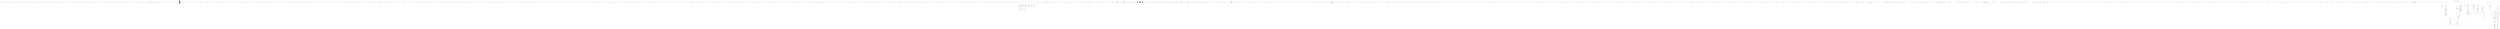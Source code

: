 digraph graph1388958672 {
	compound=true;
	edge[color=blue];
	node1749205249[label="typedef long unsigned int size_t;"];
	node1513124396[label="typedef __builtin_va_list __gnuc_va_list;"];
	node1227041903[label="typedef unsigned char __u_char;"];
	node276922182[label="typedef unsigned short int __u_short;"];
	node1641418296[label="typedef unsigned int __u_int;"];
	node670503317[label="typedef unsigned long int __u_long;"];
	node1329362952[label="typedef signed char __int8_t;"];
	node1824819735[label="typedef unsigned char __uint8_t;"];
	node57986233[label="typedef signed short int __int16_t;"];
	node1223820621[label="typedef unsigned short int __uint16_t;"];
	node757257137[label="typedef signed int __int32_t;"];
	node471835796[label="typedef unsigned int __uint32_t;"];
	node1936400878[label="typedef signed long int __int64_t;"];
	node157990006[label="typedef unsigned long int __uint64_t;"];
	node391479787[label="typedef __int8_t __int_least8_t;"];
	node19410584[label="typedef __uint8_t __uint_least8_t;"];
	node686904524[label="typedef __int16_t __int_least16_t;"];
	node1861536737[label="typedef __uint16_t __uint_least16_t;"];
	node1502710927[label="typedef __int32_t __int_least32_t;"];
	node1409215177[label="typedef __uint32_t __uint_least32_t;"];
	node627677863[label="typedef __int64_t __int_least64_t;"];
	node445170933[label="typedef __uint64_t __uint_least64_t;"];
	node1639463154[label="typedef long int __quad_t;"];
	node988952272[label="typedef unsigned long int __u_quad_t;"];
	node2015215172[label="typedef long int __intmax_t;"];
	node1274308620[label="typedef unsigned long int __uintmax_t;"];
	node1622277947[label="typedef unsigned long int __dev_t;"];
	node1796660881[label="typedef unsigned int __uid_t;"];
	node1567010362[label="typedef unsigned int __gid_t;"];
	node721536649[label="typedef unsigned long int __ino_t;"];
	node883592033[label="typedef unsigned long int __ino64_t;"];
	node98995170[label="typedef unsigned int __mode_t;"];
	node441021062[label="typedef unsigned long int __nlink_t;"];
	node1513945208[label="typedef long int __off_t;"];
	node1708779306[label="typedef long int __off64_t;"];
	node42898626[label="typedef int __pid_t;"];
	node657820185[label="struct stUn_ivp0 {
    int __val[2];
} ;"];
	node955652084[label="typedef struct stUn_ivp0 __fsid_t;"];
	node1380933285[label="typedef long int __clock_t;"];
	node1356614113[label="typedef unsigned long int __rlim_t;"];
	node1134384220[label="typedef unsigned long int __rlim64_t;"];
	node1892928959[label="typedef unsigned int __id_t;"];
	node2121560119[label="typedef long int __time_t;"];
	node1638335699[label="typedef unsigned int __useconds_t;"];
	node1129874021[label="typedef long int __suseconds_t;"];
	node306693934[label="typedef long int __suseconds64_t;"];
	node2062604571[label="typedef int __daddr_t;"];
	node402808914[label="typedef int __key_t;"];
	node1248488041[label="typedef int __clockid_t;"];
	node1171097095[label="typedef void *__timer_t;"];
	node1861236708[label="typedef long int __blksize_t;"];
	node1564449239[label="typedef long int __blkcnt_t;"];
	node1207093026[label="typedef long int __blkcnt64_t;"];
	node357751318[label="typedef unsigned long int __fsblkcnt_t;"];
	node1798239502[label="typedef unsigned long int __fsblkcnt64_t;"];
	node437771631[label="typedef unsigned long int __fsfilcnt_t;"];
	node1089579669[label="typedef unsigned long int __fsfilcnt64_t;"];
	node554241160[label="typedef long int __fsword_t;"];
	node265262373[label="typedef long int __ssize_t;"];
	node952172944[label="typedef long int __syscall_slong_t;"];
	node2139900147[label="typedef unsigned long int __syscall_ulong_t;"];
	node625411191[label="typedef __off64_t __loff_t;"];
	node469391891[label="typedef char *__caddr_t;"];
	node1477996447[label="typedef long int __intptr_t;"];
	node659271212[label="typedef unsigned int __socklen_t;"];
	node10380027[label="typedef int __sig_atomic_t;"];
	node933205333[label="struct stUn_ivp2 {
    int __count;
    union stUn_ivp1 {
        unsigned int __wch;
        char __wchb[4];
    } __value;
} ;"];
	node1182463628[label="typedef struct stUn_ivp2 __mbstate_t;"];
	node1385208471[label="struct _G_fpos_t {
    __off_t __pos;
    __mbstate_t __state;
} ;"];
	node359917733[label="typedef struct _G_fpos_t __fpos_t;"];
	node196161345[label="struct _G_fpos64_t {
    __off64_t __pos;
    __mbstate_t __state;
} ;"];
	node1086262805[label="typedef struct _G_fpos64_t __fpos64_t;"];
	node1144714132[label="struct _IO_FILE ;"];
	node1272644808[label="typedef struct _IO_FILE __FILE;"];
	node1213485528[label="struct _IO_FILE ;"];
	node608195686[label="typedef struct _IO_FILE FILE;"];
	node78629607[label="struct _IO_FILE ;"];
	node773865813[label="struct _IO_marker ;"];
	node709792666[label="struct _IO_codecvt ;"];
	node324946354[label="struct _IO_wide_data ;"];
	node1823100357[label="typedef void _IO_lock_t;"];
	node2007132301[label="struct _IO_FILE {
    int _flags;
    char *_IO_read_ptr;
    char *_IO_read_end;
    char *_IO_read_base;
    char *_IO_write_base;
    char *_IO_write_ptr;
    char *_IO_write_end;
    char *_IO_buf_base;
    char *_IO_buf_end;
    char *_IO_save_base;
    char *_IO_backup_base;
    char *_IO_save_end;
    struct _IO_marker *_markers;
    struct _IO_FILE *_chain;
    int _fileno;
    int _flags2;
    __off_t _old_offset;
    unsigned short _cur_column;
    signed char _vtable_offset;
    char _shortbuf[1];
    _IO_lock_t *_lock;
    __off64_t _offset;
    struct _IO_codecvt *_codecvt;
    struct _IO_wide_data *_wide_data;
    struct _IO_FILE *_freeres_list;
    void *_freeres_buf;
    size_t __pad5;
    int _mode;
    char _unused2[15 * sizeof(int) - 4 * sizeof(void *) - sizeof(size_t)];
} ;"];
	node355520754[label="typedef __gnuc_va_list va_list;"];
	node1790862011[label="typedef __off_t off_t;"];
	node1340759776[label="typedef __ssize_t ssize_t;"];
	node1266333611[label="typedef __fpos_t fpos_t;"];
	node109584886[label="extern FILE *stdin;"];
	node1377456236[label="extern FILE *stdout;"];
	node546200355[label="extern FILE *stderr;"];
	node1070978681[label="extern int remove(const char *__filename);"];
	node1303786635[label="const char *__filename"];
	node717151165[label="extern int rename(const char *__old, const char *__new);"];
	node1826091905[label="const char *__old"];
	node1532711878[label="const char *__new"];
	node50359291[label="extern int renameat(int __oldfd, const char *__old , int __newfd , const char *__new);"];
	node5930625[label="int __oldfd"];
	node15140522[label="const char *__old"];
	node954697228[label="int __newfd"];
	node217091223[label="const char *__new"];
	node1350066054[label="extern int fclose(FILE *__stream);"];
	node940563698[label="FILE *__stream"];
	node454652207[label="extern FILE *tmpfile(void );"];
	node1836606934[label="void "];
	node896508113[label="extern char *tmpnam(char [20]);"];
	node2099044017[label="char [20]"];
	node1998603857[label="extern char *tmpnam_r(char __s[20]);"];
	node1436146784[label="char __s[20]"];
	node1237024911[label="extern char *tempnam(const char *__dir, const char *__pfx);"];
	node187931144[label="const char *__dir"];
	node515244925[label="const char *__pfx"];
	node1949625875[label="extern int fflush(FILE *__stream);"];
	node2076014264[label="FILE *__stream"];
	node1867176619[label="extern int fflush_unlocked(FILE *__stream);"];
	node1726032955[label="FILE *__stream"];
	node45681857[label="extern FILE *fopen(const char *__restrict __filename, const char *__restrict __modes);"];
	node1160845977[label="const char *__restrict __filename"];
	node1471364137[label="const char *__restrict __modes"];
	node421984610[label="extern FILE *freopen(const char *__restrict __filename, const char *__restrict __modes , FILE *__restrict __stream);"];
	node692864183[label="const char *__restrict __filename"];
	node1110157751[label="const char *__restrict __modes"];
	node1167987211[label="FILE *__restrict __stream"];
	node1810419227[label="extern FILE *fdopen(int __fd, const char *__modes);"];
	node1868914109[label="int __fd"];
	node462349981[label="const char *__modes"];
	node2103374275[label="extern FILE *fmemopen(void *__s, size_t __len , const char *__modes);"];
	node1774316039[label="void *__s"];
	node1517860139[label="size_t __len"];
	node677521178[label="const char *__modes"];
	node97224064[label="extern FILE *open_memstream(char **__bufloc, size_t *__sizeloc);"];
	node580695256[label="char **__bufloc"];
	node567859829[label="size_t *__sizeloc"];
	node575492989[label="extern void setbuf(FILE *__restrict __stream, char *__restrict __buf);"];
	node1442882168[label="FILE *__restrict __stream"];
	node1783965473[label="char *__restrict __buf"];
	node187070277[label="extern int setvbuf(FILE *__restrict __stream, char *__restrict __buf , int __modes , size_t __n);"];
	node1444280365[label="FILE *__restrict __stream"];
	node1179268144[label="char *__restrict __buf"];
	node636094094[label="int __modes"];
	node170132562[label="size_t __n"];
	node77538886[label="extern void setbuffer(FILE *__restrict __stream, char *__restrict __buf , size_t __size);"];
	node112524669[label="FILE *__restrict __stream"];
	node140301331[label="char *__restrict __buf"];
	node1980895595[label="size_t __size"];
	node72847563[label="extern void setlinebuf(FILE *__stream);"];
	node1753110043[label="FILE *__stream"];
	node734191650[label="extern int fprintf(FILE *__restrict __stream, const char *__restrict __format, ...);"];
	node2045532088[label="FILE *__restrict __stream"];
	node1553686114[label="const char *__restrict __format"];
	node979620424[label="extern int printf(const char *__restrict __format, ...);"];
	node153416689[label="const char *__restrict __format"];
	node1271565999[label="extern int sprintf(char *__restrict __s, const char *__restrict __format, ...);"];
	node1684887757[label="char *__restrict __s"];
	node1018466593[label="const char *__restrict __format"];
	node636571283[label="extern int vfprintf(FILE *__restrict __s, const char *__restrict __format , __gnuc_va_list __arg);"];
	node137453130[label="FILE *__restrict __s"];
	node715194034[label="const char *__restrict __format"];
	node160572332[label="__gnuc_va_list __arg"];
	node1842537555[label="extern int vprintf(const char *__restrict __format, __gnuc_va_list __arg);"];
	node1768471397[label="const char *__restrict __format"];
	node596848689[label="__gnuc_va_list __arg"];
	node1510403823[label="extern int vsprintf(char *__restrict __s, const char *__restrict __format , __gnuc_va_list __arg);"];
	node474094351[label="char *__restrict __s"];
	node613764738[label="const char *__restrict __format"];
	node1044945601[label="__gnuc_va_list __arg"];
	node82287653[label="extern int snprintf(char *__restrict __s, size_t __maxlen , const char *__restrict __format, ...);"];
	node1493257982[label="char *__restrict __s"];
	node2045314417[label="size_t __maxlen"];
	node1532347350[label="const char *__restrict __format"];
	node1420118383[label="extern int vsnprintf(char *__restrict __s, size_t __maxlen , const char *__restrict __format , __gnuc_va_list __arg);"];
	node859410514[label="char *__restrict __s"];
	node1360913629[label="size_t __maxlen"];
	node1254893565[label="const char *__restrict __format"];
	node1406666986[label="__gnuc_va_list __arg"];
	node90232530[label="extern int vdprintf(int __fd, const char *__restrict __fmt , __gnuc_va_list __arg);"];
	node1950682267[label="int __fd"];
	node1550858336[label="const char *__restrict __fmt"];
	node678631391[label="__gnuc_va_list __arg"];
	node1683791631[label="extern int dprintf(int __fd, const char *__restrict __fmt, ...);"];
	node1095312505[label="int __fd"];
	node1961021381[label="const char *__restrict __fmt"];
	node1071793776[label="extern int fscanf(FILE *__restrict __stream, const char *__restrict __format, ...);"];
	node1593965404[label="FILE *__restrict __stream"];
	node98674643[label="const char *__restrict __format"];
	node1129243682[label="extern int scanf(const char *__restrict __format, ...);"];
	node1676857380[label="const char *__restrict __format"];
	node1627679004[label="extern int sscanf(const char *__restrict __s, const char *__restrict __format, ...);"];
	node685072424[label="const char *__restrict __s"];
	node118280482[label="const char *__restrict __format"];
	node1657042048[label="extern int fscanf(FILE *__restrict __stream, const char *__restrict __format, ...);"];
	node1437884065[label="FILE *__restrict __stream"];
	node1617481121[label="const char *__restrict __format"];
	node820854836[label="extern int scanf(const char *__restrict __format, ...);"];
	node1604920443[label="const char *__restrict __format"];
	node32102177[label="extern int sscanf(const char *__restrict __s, const char *__restrict __format, ...);"];
	node1570024586[label="const char *__restrict __s"];
	node2064664366[label="const char *__restrict __format"];
	node258721628[label="extern int vfscanf(FILE *__restrict __s, const char *__restrict __format , __gnuc_va_list __arg);"];
	node870869323[label="FILE *__restrict __s"];
	node1789503803[label="const char *__restrict __format"];
	node1869081829[label="__gnuc_va_list __arg"];
	node654232823[label="extern int vscanf(const char *__restrict __format, __gnuc_va_list __arg);"];
	node1766530523[label="const char *__restrict __format"];
	node564892060[label="__gnuc_va_list __arg"];
	node761009678[label="extern int vsscanf(const char *__restrict __s, const char *__restrict __format , __gnuc_va_list __arg);"];
	node538325000[label="const char *__restrict __s"];
	node233191753[label="const char *__restrict __format"];
	node2080162056[label="__gnuc_va_list __arg"];
	node417004859[label="extern int vfscanf(FILE *__restrict __s, const char *__restrict __format , __gnuc_va_list __arg);"];
	node123577051[label="FILE *__restrict __s"];
	node2060145152[label="const char *__restrict __format"];
	node1589635066[label="__gnuc_va_list __arg"];
	node771951809[label="extern int vscanf(const char *__restrict __format, __gnuc_va_list __arg);"];
	node1107678672[label="const char *__restrict __format"];
	node1155167327[label="__gnuc_va_list __arg"];
	node1782208222[label="extern int vsscanf(const char *__restrict __s, const char *__restrict __format , __gnuc_va_list __arg);"];
	node7876037[label="const char *__restrict __s"];
	node899239977[label="const char *__restrict __format"];
	node1862983918[label="__gnuc_va_list __arg"];
	node349346006[label="extern int fgetc(FILE *__stream);"];
	node1276200583[label="FILE *__stream"];
	node2100827639[label="extern int getc(FILE *__stream);"];
	node1560160481[label="FILE *__stream"];
	node349517956[label="extern int getchar(void );"];
	node169710187[label="void "];
	node1863410679[label="extern int getc_unlocked(FILE *__stream);"];
	node81709688[label="FILE *__stream"];
	node1943524982[label="extern int getchar_unlocked(void );"];
	node1762031582[label="void "];
	node1371989877[label="extern int fgetc_unlocked(FILE *__stream);"];
	node1461464792[label="FILE *__stream"];
	node719635492[label="extern int fputc(int __c, FILE *__stream);"];
	node897846988[label="int __c"];
	node950345842[label="FILE *__stream"];
	node1546957042[label="extern int putc(int __c, FILE *__stream);"];
	node854671988[label="int __c"];
	node1388081103[label="FILE *__stream"];
	node1688786293[label="extern int putchar(int __c);"];
	node1649942262[label="int __c"];
	node1182586041[label="extern int fputc_unlocked(int __c, FILE *__stream);"];
	node487553999[label="int __c"];
	node1177522153[label="FILE *__stream"];
	node1002541036[label="extern int putc_unlocked(int __c, FILE *__stream);"];
	node1755926104[label="int __c"];
	node591853434[label="FILE *__stream"];
	node891020651[label="extern int putchar_unlocked(int __c);"];
	node571497590[label="int __c"];
	node148900866[label="extern int getw(FILE *__stream);"];
	node1427067435[label="FILE *__stream"];
	node189993419[label="extern int putw(int __w, FILE *__stream);"];
	node1860273907[label="int __w"];
	node2087366743[label="FILE *__stream"];
	node1574053815[label="extern char *fgets(char *__restrict __s, int __n , FILE *__restrict __stream);"];
	node318869248[label="char *__restrict __s"];
	node1257525034[label="int __n"];
	node467970019[label="FILE *__restrict __stream"];
	node373462668[label="extern __ssize_t __getdelim(char **__restrict __lineptr, size_t *__restrict __n , int __delimiter , FILE *__restrict __stream);"];
	node1017841629[label="char **__restrict __lineptr"];
	node424586814[label="size_t *__restrict __n"];
	node878002425[label="int __delimiter"];
	node476583777[label="FILE *__restrict __stream"];
	node174195940[label="extern __ssize_t getdelim(char **__restrict __lineptr, size_t *__restrict __n , int __delimiter , FILE *__restrict __stream);"];
	node228661363[label="char **__restrict __lineptr"];
	node1847745588[label="size_t *__restrict __n"];
	node1323163740[label="int __delimiter"];
	node569199185[label="FILE *__restrict __stream"];
	node2006114639[label="extern __ssize_t getline(char **__restrict __lineptr, size_t *__restrict __n , FILE *__restrict __stream);"];
	node1177232287[label="char **__restrict __lineptr"];
	node1406806764[label="size_t *__restrict __n"];
	node1748619323[label="FILE *__restrict __stream"];
	node1660093884[label="extern int fputs(const char *__restrict __s, FILE *__restrict __stream);"];
	node333199419[label="const char *__restrict __s"];
	node684634718[label="FILE *__restrict __stream"];
	node1371838766[label="extern int puts(const char *__s);"];
	node1036227602[label="const char *__s"];
	node195198182[label="extern int ungetc(int __c, FILE *__stream);"];
	node1124683276[label="int __c"];
	node1107461513[label="FILE *__stream"];
	node1149922560[label="extern size_t fread(void *__restrict __ptr, size_t __size , size_t __n , FILE *__restrict __stream);"];
	node1481617469[label="void *__restrict __ptr"];
	node1251218116[label="size_t __size"];
	node146714845[label="size_t __n"];
	node848019559[label="FILE *__restrict __stream"];
	node2042805300[label="extern size_t fwrite(const void *__restrict __ptr, size_t __size , size_t __n , FILE *__restrict __s);"];
	node100194946[label="const void *__restrict __ptr"];
	node728153884[label="size_t __size"];
	node237594516[label="size_t __n"];
	node1798241454[label="FILE *__restrict __s"];
	node551821075[label="extern size_t fread_unlocked(void *__restrict __ptr, size_t __size , size_t __n , FILE *__restrict __stream);"];
	node613097617[label="void *__restrict __ptr"];
	node647411335[label="size_t __size"];
	node357767349[label="size_t __n"];
	node708090483[label="FILE *__restrict __stream"];
	node1360670846[label="extern size_t fwrite_unlocked(const void *__restrict __ptr, size_t __size , size_t __n , FILE *__restrict __stream);"];
	node792492836[label="const void *__restrict __ptr"];
	node168947686[label="size_t __size"];
	node1570606799[label="size_t __n"];
	node554577711[label="FILE *__restrict __stream"];
	node181314206[label="extern int fseek(FILE *__stream, long int __off , int __whence);"];
	node538661623[label="FILE *__stream"];
	node53251431[label="long int __off"];
	node1288794477[label="int __whence"];
	node715038783[label="extern long int ftell(FILE *__stream);"];
	node848495371[label="FILE *__stream"];
	node886259869[label="extern void rewind(FILE *__stream);"];
	node359591921[label="FILE *__stream"];
	node1470899050[label="extern int fseeko(FILE *__stream, __off_t __off , int __whence);"];
	node670244241[label="FILE *__stream"];
	node903395874[label="__off_t __off"];
	node1510018796[label="int __whence"];
	node1064871405[label="extern __off_t ftello(FILE *__stream);"];
	node1563899796[label="FILE *__stream"];
	node1480280820[label="extern int fgetpos(FILE *__restrict __stream, fpos_t *__restrict __pos);"];
	node1408367810[label="FILE *__restrict __stream"];
	node1973861638[label="fpos_t *__restrict __pos"];
	node1174651922[label="extern int fsetpos(FILE *__stream, const fpos_t *__pos);"];
	node1179680218[label="FILE *__stream"];
	node197690005[label="const fpos_t *__pos"];
	node71567184[label="extern void clearerr(FILE *__stream);"];
	node1152013701[label="FILE *__stream"];
	node1545160274[label="extern int feof(FILE *__stream);"];
	node875930853[label="FILE *__stream"];
	node1178214215[label="extern int ferror(FILE *__stream);"];
	node1006951898[label="FILE *__stream"];
	node752383955[label="extern void clearerr_unlocked(FILE *__stream);"];
	node527148155[label="FILE *__stream"];
	node267494816[label="extern int feof_unlocked(FILE *__stream);"];
	node1094923568[label="FILE *__stream"];
	node1255012071[label="extern int ferror_unlocked(FILE *__stream);"];
	node1696621151[label="FILE *__stream"];
	node837409103[label="extern void perror(const char *__s);"];
	node830710652[label="const char *__s"];
	node936924719[label="extern int fileno(FILE *__stream);"];
	node61966686[label="FILE *__stream"];
	node736974888[label="extern int fileno_unlocked(FILE *__stream);"];
	node1884602472[label="FILE *__stream"];
	node1001162403[label="extern int pclose(FILE *__stream);"];
	node1204036307[label="FILE *__stream"];
	node1195378184[label="extern FILE *popen(const char *__command, const char *__modes);"];
	node1717005266[label="const char *__command"];
	node1273087895[label="const char *__modes"];
	node2134486335[label="extern char *ctermid(char *__s);"];
	node1257570886[label="char *__s"];
	node246024123[label="extern void flockfile(FILE *__stream);"];
	node1047879007[label="FILE *__stream"];
	node1877441175[label="extern int ftrylockfile(FILE *__stream);"];
	node1017762738[label="FILE *__stream"];
	node292486757[label="extern void funlockfile(FILE *__stream);"];
	node1383378129[label="FILE *__stream"];
	node874023329[label="extern int __uflow(FILE *);"];
	node758750856[label="FILE *"];
	node143853598[label="extern int __overflow(FILE *, int );"];
	node586661686[label="FILE *"];
	node1081944577[label="int "];
	node513755348[label="typedef int wchar_t;"];
	node544239216[label="struct stUn_ivp3 {
    int quot;
    int rem;
} ;"];
	node1706466507[label="typedef struct stUn_ivp3 div_t;"];
	node1554058510[label="struct stUn_ivp4 {
    long int quot;
    long int rem;
} ;"];
	node60182939[label="typedef struct stUn_ivp4 ldiv_t;"];
	node979049207[label="__extension__ struct stUn_ivp5 {
    long long int quot;
    long long int rem;
} ;"];
	node1803161368[label="__extension__ typedef struct stUn_ivp5 lldiv_t;"];
	node241403219[label="extern size_t __ctype_get_mb_cur_max(void );"];
	node1099109905[label="void "];
	node1862321166[label="extern double atof(const char *__nptr);"];
	node285519210[label="const char *__nptr"];
	node1467974048[label="extern int atoi(const char *__nptr);"];
	node965874704[label="const char *__nptr"];
	node1922896936[label="extern long int atol(const char *__nptr);"];
	node1202402952[label="const char *__nptr"];
	node1886891676[label="__extension__ extern long long int atoll(const char *__nptr);"];
	node1331556370[label="const char *__nptr"];
	node300690223[label="extern double strtod(const char *__restrict __nptr, char **__restrict __endptr);"];
	node925150096[label="const char *__restrict __nptr"];
	node9714933[label="char **__restrict __endptr"];
	node673189187[label="extern float strtof(const char *__restrict __nptr, char **__restrict __endptr);"];
	node830477086[label="const char *__restrict __nptr"];
	node1779082722[label="char **__restrict __endptr"];
	node1686332995[label="extern long double strtold(const char *__restrict __nptr, char **__restrict __endptr);"];
	node1966075071[label="const char *__restrict __nptr"];
	node1498452883[label="char **__restrict __endptr"];
	node528042460[label="extern long int strtol(const char *__restrict __nptr, char **__restrict __endptr , int __base);"];
	node1446762148[label="const char *__restrict __nptr"];
	node645794976[label="char **__restrict __endptr"];
	node1451732454[label="int __base"];
	node1559673372[label="extern unsigned long int strtoul(const char *__restrict __nptr, char **__restrict __endptr , int __base);"];
	node336141860[label="const char *__restrict __nptr"];
	node598588779[label="char **__restrict __endptr"];
	node1148172078[label="int __base"];
	node1063777791[label="__extension__ extern long long int strtoq(const char *__restrict __nptr, char **__restrict __endptr , int __base);"];
	node1197641827[label="const char *__restrict __nptr"];
	node1882802109[label="char **__restrict __endptr"];
	node911673654[label="int __base"];
	node1592602335[label="__extension__ extern unsigned long long int strtouq(const char *__restrict __nptr, char **__restrict __endptr , int __base);"];
	node298060389[label="const char *__restrict __nptr"];
	node1501084178[label="char **__restrict __endptr"];
	node494021631[label="int __base"];
	node1911571121[label="__extension__ extern long long int strtoll(const char *__restrict __nptr, char **__restrict __endptr , int __base);"];
	node1875933782[label="const char *__restrict __nptr"];
	node334563687[label="char **__restrict __endptr"];
	node656650448[label="int __base"];
	node1089268437[label="__extension__ extern unsigned long long int strtoull(const char *__restrict __nptr, char **__restrict __endptr , int __base);"];
	node738381688[label="const char *__restrict __nptr"];
	node140222364[label="char **__restrict __endptr"];
	node1840423520[label="int __base"];
	node1100926586[label="extern char *l64a(long int __n);"];
	node583057596[label="long int __n"];
	node1913827982[label="extern long int a64l(const char *__s);"];
	node1247570736[label="const char *__s"];
	node1874140695[label="typedef __u_char u_char;"];
	node466473730[label="typedef __u_short u_short;"];
	node1186638861[label="typedef __u_int u_int;"];
	node551319099[label="typedef __u_long u_long;"];
	node1370256119[label="typedef __quad_t quad_t;"];
	node90777699[label="typedef __u_quad_t u_quad_t;"];
	node766045568[label="typedef __fsid_t fsid_t;"];
	node1374596618[label="typedef __loff_t loff_t;"];
	node27639992[label="typedef __ino_t ino_t;"];
	node428307539[label="typedef __dev_t dev_t;"];
	node1091633125[label="typedef __gid_t gid_t;"];
	node281110571[label="typedef __mode_t mode_t;"];
	node1020745918[label="typedef __nlink_t nlink_t;"];
	node484124940[label="typedef __uid_t uid_t;"];
	node1029586776[label="typedef __pid_t pid_t;"];
	node281443356[label="typedef __id_t id_t;"];
	node1408974363[label="typedef __daddr_t daddr_t;"];
	node1586219070[label="typedef __caddr_t caddr_t;"];
	node1529948259[label="typedef __key_t key_t;"];
	node202160578[label="typedef __clock_t clock_t;"];
	node251950704[label="typedef __clockid_t clockid_t;"];
	node1916150078[label="typedef __time_t time_t;"];
	node202438568[label="typedef __timer_t timer_t;"];
	node1060553105[label="typedef unsigned long int ulong;"];
	node157926137[label="typedef unsigned short int ushort;"];
	node69207690[label="typedef unsigned int uint;"];
	node572573175[label="typedef __int8_t int8_t;"];
	node1130431409[label="typedef __int16_t int16_t;"];
	node1594513480[label="typedef __int32_t int32_t;"];
	node466959452[label="typedef __int64_t int64_t;"];
	node954924459[label="typedef __uint8_t u_int8_t;"];
	node443006127[label="typedef __uint16_t u_int16_t;"];
	node662560207[label="typedef __uint32_t u_int32_t;"];
	node130243965[label="typedef __uint64_t u_int64_t;"];
	node578414535[label="typedef int register_t;"];
	subgraph cluster1929713950 {
		compound=true;
		style=dotted;
		label="__bswap_16()";
		node361960650[label="B_FuDe", shape="triangle"];
		node196069204[label="E_FuDe", shape="invtriangle"];
		node526898047[label="__uint16_t __bsx"];
		subgraph cluster451019405 {
			compound=true;
			style=dotted;
			label="CompoundStatement";
			node630907305[label="B_CoSt", shape="triangle"];
			node218638614[label="E_CoSt", shape="invtriangle"];
			node888329126[label="unsigned short int _imopVarPre21;"];
			subgraph cluster259484490 {
				compound=true;
				style=dotted;
				label="CallStatement";
				node800413160[label="B_CaSt", shape="triangle"];
				node430261453[label="E_CaSt", shape="invtriangle"];
				node1817190424[label="__bsx"];
				node1574317831[label="_imopVarPre21"];
			}
			node128683923[label="return _imopVarPre21;"];
		}
	}
	subgraph cluster1648091808 {
		compound=true;
		style=dotted;
		label="__bswap_32()";
		node994372924[label="B_FuDe", shape="triangle"];
		node502805865[label="E_FuDe", shape="invtriangle"];
		node1263629143[label="__uint32_t __bsx"];
		subgraph cluster521374580 {
			compound=true;
			style=dotted;
			label="CompoundStatement";
			node1281894438[label="B_CoSt", shape="triangle"];
			node169627497[label="E_CoSt", shape="invtriangle"];
			node611874803[label="unsigned int _imopVarPre97;"];
			subgraph cluster1699908559 {
				compound=true;
				style=dotted;
				label="CallStatement";
				node2075455645[label="B_CaSt", shape="triangle"];
				node250062136[label="E_CaSt", shape="invtriangle"];
				node2080658983[label="__bsx"];
				node1360367537[label="_imopVarPre97"];
			}
			node1468711102[label="return _imopVarPre97;"];
		}
	}
	subgraph cluster1852753695 {
		compound=true;
		style=dotted;
		label="__bswap_64()";
		node507017588[label="B_FuDe", shape="triangle"];
		node706986081[label="E_FuDe", shape="invtriangle"];
		node1609638725[label="__uint64_t __bsx"];
		subgraph cluster1227966084 {
			compound=true;
			style=dotted;
			label="CompoundStatement";
			node1297978461[label="B_CoSt", shape="triangle"];
			node1623406089[label="E_CoSt", shape="invtriangle"];
			node623450369[label="unsigned long int _imopVarPre98;"];
			subgraph cluster1319381263 {
				compound=true;
				style=dotted;
				label="CallStatement";
				node634320051[label="B_CaSt", shape="triangle"];
				node1584938872[label="E_CaSt", shape="invtriangle"];
				node1541339374[label="__bsx"];
				node1726238623[label="_imopVarPre98"];
			}
			node1789419471[label="return _imopVarPre98;"];
		}
	}
	subgraph cluster1208947473 {
		compound=true;
		style=dotted;
		label="__uint16_identity()";
		node1623624827[label="B_FuDe", shape="triangle"];
		node320198928[label="E_FuDe", shape="invtriangle"];
		node1694924087[label="__uint16_t __x"];
		subgraph cluster511920731 {
			compound=true;
			style=dotted;
			label="CompoundStatement";
			node2145027279[label="B_CoSt", shape="triangle"];
			node825899768[label="E_CoSt", shape="invtriangle"];
			node2111384118[label="return __x;"];
		}
	}
	subgraph cluster1158870513 {
		compound=true;
		style=dotted;
		label="__uint32_identity()";
		node706930658[label="B_FuDe", shape="triangle"];
		node1006546317[label="E_FuDe", shape="invtriangle"];
		node1898827952[label="__uint32_t __x"];
		subgraph cluster1004728150 {
			compound=true;
			style=dotted;
			label="CompoundStatement";
			node1518422518[label="B_CoSt", shape="triangle"];
			node1730497011[label="E_CoSt", shape="invtriangle"];
			node1389208765[label="return __x;"];
		}
	}
	subgraph cluster961997107 {
		compound=true;
		style=dotted;
		label="__uint64_identity()";
		node800329289[label="B_FuDe", shape="triangle"];
		node244842574[label="E_FuDe", shape="invtriangle"];
		node408023455[label="__uint64_t __x"];
		subgraph cluster1475476398 {
			compound=true;
			style=dotted;
			label="CompoundStatement";
			node680533991[label="B_CoSt", shape="triangle"];
			node681279230[label="E_CoSt", shape="invtriangle"];
			node1341130820[label="return __x;"];
		}
	}
	node941392492[label="struct stUn_ivp6 {
    unsigned long int __val[(1024 / (8 * sizeof(unsigned long int)))];
} ;"];
	node620750931[label="typedef struct stUn_ivp6 __sigset_t;"];
	node1416407514[label="typedef __sigset_t sigset_t;"];
	node1877303247[label="struct timeval {
    __time_t tv_sec;
    __suseconds_t tv_usec;
} ;"];
	node1453157901[label="struct timespec {
    __time_t tv_sec;
    __syscall_slong_t tv_nsec;
} ;"];
	node1128092982[label="typedef __suseconds_t suseconds_t;"];
	node1209765203[label="typedef long int __fd_mask;"];
	node980462805[label="struct stUn_ivp7 {
    __fd_mask __fds_bits[1024 / (8 * (int) sizeof(__fd_mask))];
} ;"];
	node1803807817[label="typedef struct stUn_ivp7 fd_set;"];
	node1130368480[label="typedef __fd_mask fd_mask;"];
	node1741034833[label="extern int select(int __nfds, fd_set *__restrict __readfds , fd_set *__restrict __writefds , fd_set *__restrict __exceptfds , struct timeval *__restrict __timeout);"];
	node1892828550[label="int __nfds"];
	node1990747767[label="fd_set *__restrict __readfds"];
	node1173564178[label="fd_set *__restrict __writefds"];
	node1842676608[label="fd_set *__restrict __exceptfds"];
	node42050891[label="struct timeval *__restrict __timeout"];
	node412731310[label="extern int pselect(int __nfds, fd_set *__restrict __readfds , fd_set *__restrict __writefds , fd_set *__restrict __exceptfds , const struct timespec *__restrict __timeout , const __sigset_t *__restrict __sigmask);"];
	node1792953030[label="int __nfds"];
	node2007058705[label="fd_set *__restrict __readfds"];
	node1568623803[label="fd_set *__restrict __writefds"];
	node1522002327[label="fd_set *__restrict __exceptfds"];
	node1713195473[label="const struct timespec *__restrict __timeout"];
	node1316910947[label="const __sigset_t *__restrict __sigmask"];
	node1133794432[label="typedef __blksize_t blksize_t;"];
	node176776385[label="typedef __blkcnt_t blkcnt_t;"];
	node1519387873[label="typedef __fsblkcnt_t fsblkcnt_t;"];
	node716041009[label="typedef __fsfilcnt_t fsfilcnt_t;"];
	node2125012025[label="union stUn_ivp9 {
    __extension__ unsigned long long int __value64;
    struct stUn_ivp8 {
        unsigned int __low;
        unsigned int __high;
    } __value32;
} ;"];
	node570578020[label="typedef union stUn_ivp9 __atomic_wide_counter;"];
	node1986703963[label="struct __pthread_internal_list {
    struct __pthread_internal_list *__prev;
    struct __pthread_internal_list *__next;
} ;"];
	node1402557359[label="typedef struct __pthread_internal_list __pthread_list_t;"];
	node1477947601[label="struct __pthread_internal_slist {
    struct __pthread_internal_slist *__next;
} ;"];
	node355185868[label="typedef struct __pthread_internal_slist __pthread_slist_t;"];
	node1410669831[label="struct __pthread_mutex_s {
    int __lock;
    unsigned int __count;
    int __owner;
    unsigned int __nusers;
    int __kind;
    short __spins;
    short __elision;
    __pthread_list_t __list;
} ;"];
	node1018491302[label="struct __pthread_rwlock_arch_t {
    unsigned int __readers;
    unsigned int __writers;
    unsigned int __wrphase_futex;
    unsigned int __writers_futex;
    unsigned int __pad3;
    unsigned int __pad4;
    int __cur_writer;
    int __shared;
    signed char __rwelision;
    unsigned char __pad1[7];
    unsigned long int __pad2;
    unsigned int __flags;
} ;"];
	node2031234911[label="struct __pthread_cond_s {
    __atomic_wide_counter __wseq;
    __atomic_wide_counter __g1_start;
    unsigned int __g_refs[2];
    unsigned int __g_size[2];
    unsigned int __g1_orig_size;
    unsigned int __wrefs;
    unsigned int __g_signals[2];
} ;"];
	node1737127049[label="typedef unsigned int __tss_t;"];
	node1680249794[label="typedef unsigned long int __thrd_t;"];
	node1456752671[label="struct stUn_ivp10 {
    int __data;
} ;"];
	node57918311[label="typedef struct stUn_ivp10 __once_flag;"];
	node367803404[label="typedef unsigned long int pthread_t;"];
	node806060956[label="union stUn_ivp11 {
    char __size[4];
    int __align;
} ;"];
	node908134864[label="typedef union stUn_ivp11 pthread_mutexattr_t;"];
	node900432807[label="union stUn_ivp12 {
    char __size[4];
    int __align;
} ;"];
	node1333063103[label="typedef union stUn_ivp12 pthread_condattr_t;"];
	node1803078638[label="typedef unsigned int pthread_key_t;"];
	node464345779[label="typedef int pthread_once_t;"];
	node547008983[label="union pthread_attr_t {
    char __size[56];
    long int __align;
} ;"];
	node1691075214[label="typedef union pthread_attr_t pthread_attr_t;"];
	node1915066647[label="union stUn_ivp13 {
    struct __pthread_mutex_s __data;
    char __size[40];
    long int __align;
} ;"];
	node1346508543[label="typedef union stUn_ivp13 pthread_mutex_t;"];
	node1682096861[label="union stUn_ivp14 {
    struct __pthread_cond_s __data;
    char __size[48];
    __extension__ long long int __align;
} ;"];
	node1582527589[label="typedef union stUn_ivp14 pthread_cond_t;"];
	node699017717[label="union stUn_ivp15 {
    struct __pthread_rwlock_arch_t __data;
    char __size[56];
    long int __align;
} ;"];
	node1421378119[label="typedef union stUn_ivp15 pthread_rwlock_t;"];
	node1542299758[label="union stUn_ivp16 {
    char __size[8];
    long int __align;
} ;"];
	node621119321[label="typedef union stUn_ivp16 pthread_rwlockattr_t;"];
	node379784550[label="typedef volatile int pthread_spinlock_t;"];
	node921155868[label="union stUn_ivp17 {
    char __size[32];
    long int __align;
} ;"];
	node231505180[label="typedef union stUn_ivp17 pthread_barrier_t;"];
	node285527187[label="union stUn_ivp18 {
    char __size[4];
    int __align;
} ;"];
	node2132115899[label="typedef union stUn_ivp18 pthread_barrierattr_t;"];
	node2036610211[label="extern long int random(void );"];
	node1230785767[label="void "];
	node1290453549[label="extern void srandom(unsigned int __seed);"];
	node343115305[label="unsigned int __seed"];
	node1604007861[label="extern char *initstate(unsigned int __seed, char *__statebuf , size_t __statelen);"];
	node1735639155[label="unsigned int __seed"];
	node317244868[label="char *__statebuf"];
	node314921369[label="size_t __statelen"];
	node2100088191[label="extern char *setstate(char *__statebuf);"];
	node855715439[label="char *__statebuf"];
	node955097010[label="struct random_data {
    int32_t *fptr;
    int32_t *rptr;
    int32_t *state;
    int rand_type;
    int rand_deg;
    int rand_sep;
    int32_t *end_ptr;
} ;"];
	node982068127[label="extern int random_r(struct random_data *__restrict __buf, int32_t *__restrict __result);"];
	node754097614[label="struct random_data *__restrict __buf"];
	node1548037737[label="int32_t *__restrict __result"];
	node304872108[label="extern int srandom_r(unsigned int __seed, struct random_data *__buf);"];
	node1322777464[label="unsigned int __seed"];
	node1753822100[label="struct random_data *__buf"];
	node904383922[label="extern int initstate_r(unsigned int __seed, char *__restrict __statebuf , size_t __statelen , struct random_data *__restrict __buf);"];
	node372630073[label="unsigned int __seed"];
	node1671967685[label="char *__restrict __statebuf"];
	node1124495519[label="size_t __statelen"];
	node473648609[label="struct random_data *__restrict __buf"];
	node1986344112[label="extern int setstate_r(char *__restrict __statebuf, struct random_data *__restrict __buf);"];
	node61320148[label="char *__restrict __statebuf"];
	node1964390106[label="struct random_data *__restrict __buf"];
	node1486728342[label="extern int rand(void );"];
	node1463948952[label="void "];
	node1069868647[label="extern void srand(unsigned int __seed);"];
	node1327562638[label="unsigned int __seed"];
	node1999953336[label="extern int rand_r(unsigned int *__seed);"];
	node503864945[label="unsigned int *__seed"];
	node2074315982[label="extern double drand48(void );"];
	node80414795[label="void "];
	node457370383[label="extern double erand48(unsigned short int __xsubi[3]);"];
	node2045856854[label="unsigned short int __xsubi[3]"];
	node620760381[label="extern long int lrand48(void );"];
	node1799080631[label="void "];
	node1117804470[label="extern long int nrand48(unsigned short int __xsubi[3]);"];
	node308970824[label="unsigned short int __xsubi[3]"];
	node788045379[label="extern long int mrand48(void );"];
	node761484109[label="void "];
	node1320827967[label="extern long int jrand48(unsigned short int __xsubi[3]);"];
	node1181745921[label="unsigned short int __xsubi[3]"];
	node1230095455[label="extern void srand48(long int __seedval);"];
	node153235746[label="long int __seedval"];
	node419854278[label="extern unsigned short int *seed48(unsigned short int __seed16v[3]);"];
	node751034114[label="unsigned short int __seed16v[3]"];
	node1742123174[label="extern void lcong48(unsigned short int __param[7]);"];
	node1407680727[label="unsigned short int __param[7]"];
	node1208126993[label="struct drand48_data {
    unsigned short int __x[3];
    unsigned short int __old_x[3];
    unsigned short int __c;
    unsigned short int __init;
    __extension__ unsigned long long int __a;
} ;"];
	node1522782217[label="extern int drand48_r(struct drand48_data *__restrict __buffer, double *__restrict __result);"];
	node1172763770[label="struct drand48_data *__restrict __buffer"];
	node1629709129[label="double *__restrict __result"];
	node866237328[label="extern int erand48_r(unsigned short int __xsubi[3], struct drand48_data *__restrict __buffer , double *__restrict __result);"];
	node549764749[label="unsigned short int __xsubi[3]"];
	node2062242818[label="struct drand48_data *__restrict __buffer"];
	node1639177819[label="double *__restrict __result"];
	node1952325559[label="extern int lrand48_r(struct drand48_data *__restrict __buffer, long int *__restrict __result);"];
	node1567482446[label="struct drand48_data *__restrict __buffer"];
	node1328894753[label="long int *__restrict __result"];
	node978850524[label="extern int nrand48_r(unsigned short int __xsubi[3], struct drand48_data *__restrict __buffer , long int *__restrict __result);"];
	node2075463136[label="unsigned short int __xsubi[3]"];
	node1837746467[label="struct drand48_data *__restrict __buffer"];
	node1251610013[label="long int *__restrict __result"];
	node1181727166[label="extern int mrand48_r(struct drand48_data *__restrict __buffer, long int *__restrict __result);"];
	node1961870228[label="struct drand48_data *__restrict __buffer"];
	node1496359465[label="long int *__restrict __result"];
	node496875392[label="extern int jrand48_r(unsigned short int __xsubi[3], struct drand48_data *__restrict __buffer , long int *__restrict __result);"];
	node500238652[label="unsigned short int __xsubi[3]"];
	node1441288750[label="struct drand48_data *__restrict __buffer"];
	node305013510[label="long int *__restrict __result"];
	node1493073442[label="extern int srand48_r(long int __seedval, struct drand48_data *__buffer);"];
	node183664128[label="long int __seedval"];
	node825426756[label="struct drand48_data *__buffer"];
	node1924695906[label="extern int seed48_r(unsigned short int __seed16v[3], struct drand48_data *__buffer);"];
	node1424731356[label="unsigned short int __seed16v[3]"];
	node856633414[label="struct drand48_data *__buffer"];
	node1974492871[label="extern int lcong48_r(unsigned short int __param[7], struct drand48_data *__buffer);"];
	node1572699904[label="unsigned short int __param[7]"];
	node1692243181[label="struct drand48_data *__buffer"];
	node1032688239[label="extern void *malloc(size_t __size);"];
	node1130075212[label="size_t __size"];
	node207802506[label="extern void *calloc(size_t __nmemb, size_t __size);"];
	node766290559[label="size_t __nmemb"];
	node676424493[label="size_t __size"];
	node1794497[label="extern void *realloc(void *__ptr, size_t __size);"];
	node514823634[label="void *__ptr"];
	node1659176902[label="size_t __size"];
	node1807689773[label="extern void free(void *__ptr);"];
	node311419819[label="void *__ptr"];
	node855283051[label="extern void *reallocarray(void *__ptr, size_t __nmemb , size_t __size);"];
	node1797838052[label="void *__ptr"];
	node499416563[label="size_t __nmemb"];
	node609841500[label="size_t __size"];
	node639015907[label="extern void *reallocarray(void *__ptr, size_t __nmemb , size_t __size);"];
	node1439515127[label="void *__ptr"];
	node845596623[label="size_t __nmemb"];
	node636380803[label="size_t __size"];
	node1923082984[label="extern void *alloca(size_t __size);"];
	node337912484[label="size_t __size"];
	node714585272[label="extern void *valloc(size_t __size);"];
	node1979385070[label="size_t __size"];
	node554743638[label="extern int posix_memalign(void **__memptr, size_t __alignment , size_t __size);"];
	node580979569[label="void **__memptr"];
	node855277552[label="size_t __alignment"];
	node1374330626[label="size_t __size"];
	node590480042[label="extern void *aligned_alloc(size_t __alignment, size_t __size);"];
	node993409529[label="size_t __alignment"];
	node38096973[label="size_t __size"];
	node2068732290[label="extern void abort(void );"];
	node418883698[label="void "];
	node810502280[label="extern int atexit(void ( *__func )(void ));"];
	node1707563120[label="void ( *__func )(void )"];
	node1338252474[label="void "];
	node2067494461[label="extern int at_quick_exit(void ( *__func )(void ));"];
	node574542735[label="void ( *__func )(void )"];
	node1076708413[label="void "];
	node1689704157[label="extern int on_exit(void ( *__func )(int __status, void *__arg), void *__arg);"];
	node549828088[label="void ( *__func )(int __status, void *__arg)"];
	node1915864099[label="int __status"];
	node577924039[label="void *__arg"];
	node1446065449[label="void *__arg"];
	node1862356775[label="extern void exit(int __status);"];
	node766671686[label="int __status"];
	node1932490336[label="extern void quick_exit(int __status);"];
	node452895106[label="int __status"];
	node1690228914[label="extern void _Exit(int __status);"];
	node748879029[label="int __status"];
	node272022431[label="extern char *getenv(const char *__name);"];
	node986376485[label="const char *__name"];
	node18023371[label="extern int putenv(char *__string);"];
	node1468020386[label="char *__string"];
	node264029738[label="extern int setenv(const char *__name, const char *__value , int __replace);"];
	node496335706[label="const char *__name"];
	node1190339894[label="const char *__value"];
	node1084953745[label="int __replace"];
	node127150471[label="extern int unsetenv(const char *__name);"];
	node650715738[label="const char *__name"];
	node1083764500[label="extern int clearenv(void );"];
	node166289688[label="void "];
	node1007307915[label="extern char *mktemp(char *__template);"];
	node204869440[label="char *__template"];
	node1493103616[label="extern int mkstemp(char *__template);"];
	node961570223[label="char *__template"];
	node1483676655[label="extern int mkstemps(char *__template, int __suffixlen);"];
	node1089177065[label="char *__template"];
	node158724937[label="int __suffixlen"];
	node1172065562[label="extern char *mkdtemp(char *__template);"];
	node1283600027[label="char *__template"];
	node859485976[label="extern int system(const char *__command);"];
	node1538375940[label="const char *__command"];
	node532288983[label="extern char *realpath(const char *__restrict __name, char *__restrict __resolved);"];
	node1556469606[label="const char *__restrict __name"];
	node131223023[label="char *__restrict __resolved"];
	node125749521[label="typedef int ( *__compar_fn_t )(const void *, const void *);"];
	node1816178221[label="const void *"];
	node1065251495[label="const void *"];
	node1707947963[label="extern void *bsearch(const void *__key, const void *__base , size_t __nmemb , size_t __size , __compar_fn_t __compar);"];
	node1178206978[label="const void *__key"];
	node1992420835[label="const void *__base"];
	node1289942230[label="size_t __nmemb"];
	node471577063[label="size_t __size"];
	node1632477220[label="__compar_fn_t __compar"];
	node226173145[label="extern void qsort(void *__base, size_t __nmemb , size_t __size , __compar_fn_t __compar);"];
	node74288440[label="void *__base"];
	node1085252849[label="size_t __nmemb"];
	node628859285[label="size_t __size"];
	node1608205403[label="__compar_fn_t __compar"];
	node1203856315[label="extern int abs(int __x);"];
	node1368288620[label="int __x"];
	node330331486[label="extern long int labs(long int __x);"];
	node161376437[label="long int __x"];
	node1076808647[label="__extension__ extern long long int llabs(long long int __x);"];
	node179481608[label="long long int __x"];
	node1455894527[label="extern div_t div(int __numer, int __denom);"];
	node571813280[label="int __numer"];
	node1483466300[label="int __denom"];
	node1953091898[label="extern ldiv_t ldiv(long int __numer, long int __denom);"];
	node1641589131[label="long int __numer"];
	node766341923[label="long int __denom"];
	node1652592269[label="__extension__ extern lldiv_t lldiv(long long int __numer, long long int __denom);"];
	node764789743[label="long long int __numer"];
	node1213830903[label="long long int __denom"];
	node1433421913[label="extern char *ecvt(double __value, int __ndigit , int *__restrict __decpt , int *__restrict __sign);"];
	node662267010[label="double __value"];
	node743521951[label="int __ndigit"];
	node1328839342[label="int *__restrict __decpt"];
	node1526376570[label="int *__restrict __sign"];
	node174750799[label="extern char *fcvt(double __value, int __ndigit , int *__restrict __decpt , int *__restrict __sign);"];
	node2052088979[label="double __value"];
	node1356644874[label="int __ndigit"];
	node739935969[label="int *__restrict __decpt"];
	node965793166[label="int *__restrict __sign"];
	node1587676860[label="extern char *gcvt(double __value, int __ndigit , char *__buf);"];
	node2089561347[label="double __value"];
	node1089101011[label="int __ndigit"];
	node1272713136[label="char *__buf"];
	node1855105757[label="extern char *qecvt(long double __value, int __ndigit , int *__restrict __decpt , int *__restrict __sign);"];
	node1528002767[label="long double __value"];
	node1636257629[label="int __ndigit"];
	node263189183[label="int *__restrict __decpt"];
	node874458956[label="int *__restrict __sign"];
	node1661148824[label="extern char *qfcvt(long double __value, int __ndigit , int *__restrict __decpt , int *__restrict __sign);"];
	node2133591152[label="long double __value"];
	node853200043[label="int __ndigit"];
	node360898540[label="int *__restrict __decpt"];
	node1738040544[label="int *__restrict __sign"];
	node531507102[label="extern char *qgcvt(long double __value, int __ndigit , char *__buf);"];
	node1415645767[label="long double __value"];
	node1084826598[label="int __ndigit"];
	node559469009[label="char *__buf"];
	node2088546289[label="extern int ecvt_r(double __value, int __ndigit , int *__restrict __decpt , int *__restrict __sign , char *__restrict __buf , size_t __len);"];
	node1191985342[label="double __value"];
	node2090782110[label="int __ndigit"];
	node975270861[label="int *__restrict __decpt"];
	node1790143726[label="int *__restrict __sign"];
	node107733226[label="char *__restrict __buf"];
	node2112430778[label="size_t __len"];
	node806890100[label="extern int fcvt_r(double __value, int __ndigit , int *__restrict __decpt , int *__restrict __sign , char *__restrict __buf , size_t __len);"];
	node370815109[label="double __value"];
	node1159061422[label="int __ndigit"];
	node1978975308[label="int *__restrict __decpt"];
	node685685468[label="int *__restrict __sign"];
	node1781293770[label="char *__restrict __buf"];
	node1629454632[label="size_t __len"];
	node1177659049[label="extern int qecvt_r(long double __value, int __ndigit , int *__restrict __decpt , int *__restrict __sign , char *__restrict __buf , size_t __len);"];
	node619958792[label="long double __value"];
	node2052506567[label="int __ndigit"];
	node955435390[label="int *__restrict __decpt"];
	node1204910476[label="int *__restrict __sign"];
	node57082479[label="char *__restrict __buf"];
	node1350093046[label="size_t __len"];
	node669419693[label="extern int qfcvt_r(long double __value, int __ndigit , int *__restrict __decpt , int *__restrict __sign , char *__restrict __buf , size_t __len);"];
	node1242651724[label="long double __value"];
	node1934201025[label="int __ndigit"];
	node1226529753[label="int *__restrict __decpt"];
	node970352352[label="int *__restrict __sign"];
	node1544767686[label="char *__restrict __buf"];
	node1521975502[label="size_t __len"];
	node378720627[label="extern int mblen(const char *__s, size_t __n);"];
	node1124049096[label="const char *__s"];
	node1684776894[label="size_t __n"];
	node297469525[label="extern int mbtowc(wchar_t *__restrict __pwc, const char *__restrict __s , size_t __n);"];
	node2119156625[label="wchar_t *__restrict __pwc"];
	node1602411930[label="const char *__restrict __s"];
	node1192239608[label="size_t __n"];
	node2027427558[label="extern int wctomb(char *__s, wchar_t __wchar);"];
	node66849324[label="char *__s"];
	node2105271142[label="wchar_t __wchar"];
	node1066571642[label="extern size_t mbstowcs(wchar_t *__restrict __pwcs, const char *__restrict __s , size_t __n);"];
	node2040958233[label="wchar_t *__restrict __pwcs"];
	node1575114306[label="const char *__restrict __s"];
	node678593880[label="size_t __n"];
	node2031563133[label="extern size_t wcstombs(char *__restrict __s, const wchar_t *__restrict __pwcs , size_t __n);"];
	node1966387876[label="char *__restrict __s"];
	node2044784651[label="const wchar_t *__restrict __pwcs"];
	node1223851531[label="size_t __n"];
	node1068162084[label="extern int rpmatch(const char *__response);"];
	node275364586[label="const char *__response"];
	node1374538109[label="extern int getsubopt(char **__restrict __optionp, char *const *__restrict __tokens , char **__restrict __valuep);"];
	node161593456[label="char **__restrict __optionp"];
	node1635088428[label="char *const *__restrict __tokens"];
	node1696758742[label="char **__restrict __valuep"];
	node1297873690[label="extern int getloadavg(double __loadavg[], int __nelem);"];
	node961572626[label="double __loadavg[]"];
	node915792522[label="int __nelem"];
	node772676303[label="struct stUn_ivp19 {
    unsigned char _x[4];
} ;"];
	node1787512748[label="typedef struct stUn_ivp19 omp_lock_t;"];
	node230805470[label="struct stUn_ivp20 {
    unsigned char _x[8 + sizeof(void *)];
} ;"];
	node742992643[label="typedef struct stUn_ivp20 omp_nest_lock_t;"];
	node1473885540[label="enum omp_sched_t {
    omp_sched_static = 1, omp_sched_dynamic = 2 , omp_sched_guided = 3 , omp_sched_auto = 4 , omp_sched_monotonic = 0x80000000U
} ;"];
	node2146834724[label="typedef enum omp_sched_t omp_sched_t;"];
	node955601872[label="enum omp_proc_bind_t {
    omp_proc_bind_false = 0, omp_proc_bind_true = 1 , omp_proc_bind_master = 2 , omp_proc_bind_close = 3 , omp_proc_bind_spread = 4
} ;"];
	node142001392[label="typedef enum omp_proc_bind_t omp_proc_bind_t;"];
	node547681914[label="enum omp_sync_hint_t {
    omp_sync_hint_none = 0, omp_lock_hint_none = omp_sync_hint_none , omp_sync_hint_uncontended = 1 , omp_lock_hint_uncontended = omp_sync_hint_uncontended , omp_sync_hint_contended = 2 , omp_lock_hint_contended = omp_sync_hint_contended , omp_sync_hint_nonspeculative = 4 , omp_lock_hint_nonspeculative = omp_sync_hint_nonspeculative , omp_sync_hint_speculative = 8 , omp_lock_hint_speculative = omp_sync_hint_speculative
} ;"];
	node565352670[label="typedef enum omp_sync_hint_t omp_sync_hint_t;"];
	node2130052675[label="typedef omp_sync_hint_t omp_lock_hint_t;"];
	node903889159[label="struct omp_depend_t {
    char __omp_depend_t__[2 * sizeof(void *)];
} ;"];
	node954020434[label="typedef struct omp_depend_t omp_depend_t;"];
	node538675713[label="enum omp_pause_resource_t {
    omp_pause_soft = 1, omp_pause_hard = 2
} ;"];
	node1987664533[label="typedef enum omp_pause_resource_t omp_pause_resource_t;"];
	node54436922[label="typedef long unsigned int omp_uintptr_t;"];
	node844290802[label="enum omp_memspace_handle_t {
    omp_default_mem_space = 0, omp_large_cap_mem_space = 1 , omp_const_mem_space = 2 , omp_high_bw_mem_space = 3 , omp_low_lat_mem_space = 4 , __omp_memspace_handle_t_max__ = 0xffffffffffffffffUL
} ;"];
	node1806703412[label="typedef enum omp_memspace_handle_t omp_memspace_handle_t;"];
	node701317023[label="enum omp_allocator_handle_t {
    omp_null_allocator = 0, omp_default_mem_alloc = 1 , omp_large_cap_mem_alloc = 2 , omp_const_mem_alloc = 3 , omp_high_bw_mem_alloc = 4 , omp_low_lat_mem_alloc = 5 , omp_cgroup_mem_alloc = 6 , omp_pteam_mem_alloc = 7 , omp_thread_mem_alloc = 8 , __omp_allocator_handle_t_max__ = 0xffffffffffffffffUL
} ;"];
	node211087905[label="typedef enum omp_allocator_handle_t omp_allocator_handle_t;"];
	node278547984[label="enum omp_alloctrait_key_t {
    omp_atk_sync_hint = 1, omp_atk_alignment = 2 , omp_atk_access = 3 , omp_atk_pool_size = 4 , omp_atk_fallback = 5 , omp_atk_fb_data = 6 , omp_atk_pinned = 7 , omp_atk_partition = 8
} ;"];
	node1165363160[label="typedef enum omp_alloctrait_key_t omp_alloctrait_key_t;"];
	node868997251[label="enum omp_alloctrait_value_t {
    omp_atv_default = (long unsigned int) -1, omp_atv_false = 0 , omp_atv_true = 1 , omp_atv_contended = 3 , omp_atv_uncontended = 4 , omp_atv_serialized = 5 , omp_atv_sequential = omp_atv_serialized , omp_atv_private = 6 , omp_atv_all = 7 , omp_atv_thread = 8 , omp_atv_pteam = 9 , omp_atv_cgroup = 10 , omp_atv_default_mem_fb = 11 , omp_atv_null_fb = 12 , omp_atv_abort_fb = 13 , omp_atv_allocator_fb = 14 , omp_atv_environment = 15 , omp_atv_nearest = 16 , omp_atv_blocked = 17 , omp_atv_interleaved = 18
} ;"];
	node1030088901[label="typedef enum omp_alloctrait_value_t omp_alloctrait_value_t;"];
	node1956001257[label="struct omp_alloctrait_t {
    omp_alloctrait_key_t key;
    omp_uintptr_t value;
} ;"];
	node1435519155[label="typedef struct omp_alloctrait_t omp_alloctrait_t;"];
	node1318038292[label="enum omp_event_handle_t {
    __omp_event_handle_t_max__ = 0xffffffffffffffffUL
} ;"];
	node933093338[label="typedef enum omp_event_handle_t omp_event_handle_t;"];
	node312569410[label="extern void omp_set_num_threads(int );"];
	node1055277306[label="int "];
	node1977627311[label="extern int omp_get_num_threads(void );"];
	node1808758228[label="void "];
	node173662436[label="extern int omp_get_max_threads(void );"];
	node1837279675[label="void "];
	node311009043[label="extern int omp_get_thread_num(void );"];
	node2129363257[label="void "];
	node1926342778[label="extern int omp_get_num_procs(void );"];
	node138233762[label="void "];
	node1210833666[label="extern int omp_in_parallel(void );"];
	node72386941[label="void "];
	node313477108[label="extern void omp_set_dynamic(int );"];
	node1752418278[label="int "];
	node293501718[label="extern int omp_get_dynamic(void );"];
	node335370922[label="void "];
	node1903138442[label="extern void omp_set_nested(int );"];
	node1482472414[label="int "];
	node1013156100[label="extern int omp_get_nested(void );"];
	node1543435894[label="void "];
	node1448517199[label="extern void omp_init_lock(omp_lock_t *);"];
	node1684936633[label="omp_lock_t *"];
	node687887677[label="extern void omp_init_lock_with_hint(omp_lock_t *, omp_sync_hint_t );"];
	node1152382827[label="omp_lock_t *"];
	node1613231201[label="omp_sync_hint_t "];
	node252170601[label="extern void omp_destroy_lock(omp_lock_t *);"];
	node956296241[label="omp_lock_t *"];
	node456574378[label="extern void omp_set_lock(omp_lock_t *);"];
	node2130300459[label="omp_lock_t *"];
	node257807070[label="extern void omp_unset_lock(omp_lock_t *);"];
	node1558425201[label="omp_lock_t *"];
	node2056754365[label="extern int omp_test_lock(omp_lock_t *);"];
	node1492881440[label="omp_lock_t *"];
	node749013731[label="extern void omp_init_nest_lock(omp_nest_lock_t *);"];
	node1076011606[label="omp_nest_lock_t *"];
	node83922010[label="extern void omp_init_nest_lock_with_hint(omp_nest_lock_t *, omp_sync_hint_t );"];
	node320532765[label="omp_nest_lock_t *"];
	node1115116160[label="omp_sync_hint_t "];
	node1541957456[label="extern void omp_destroy_nest_lock(omp_nest_lock_t *);"];
	node234516296[label="omp_nest_lock_t *"];
	node1332701679[label="extern void omp_set_nest_lock(omp_nest_lock_t *);"];
	node1514229460[label="omp_nest_lock_t *"];
	node1699732962[label="extern void omp_unset_nest_lock(omp_nest_lock_t *);"];
	node1843906237[label="omp_nest_lock_t *"];
	node2026345098[label="extern int omp_test_nest_lock(omp_nest_lock_t *);"];
	node1185525558[label="omp_nest_lock_t *"];
	node2057863197[label="extern double omp_get_wtime(void );"];
	node1186003748[label="void "];
	node1789067219[label="extern double omp_get_wtick(void );"];
	node182129047[label="void "];
	node1973649083[label="extern void omp_set_schedule(omp_sched_t , int );"];
	node1691568048[label="omp_sched_t "];
	node316897970[label="int "];
	node388708803[label="extern void omp_get_schedule(omp_sched_t *, int *);"];
	node313092718[label="omp_sched_t *"];
	node1806452505[label="int *"];
	node1344851648[label="extern int omp_get_thread_limit(void );"];
	node787551976[label="void "];
	node1827251825[label="extern void omp_set_max_active_levels(int );"];
	node1431852794[label="int "];
	node1742232927[label="extern int omp_get_max_active_levels(void );"];
	node1788050799[label="void "];
	node1017869522[label="extern int omp_get_supported_active_levels(void );"];
	node971478822[label="void "];
	node1182746616[label="extern int omp_get_level(void );"];
	node22786455[label="void "];
	node2125606535[label="extern int omp_get_ancestor_thread_num(int );"];
	node686595107[label="int "];
	node118329190[label="extern int omp_get_team_size(int );"];
	node1539653767[label="int "];
	node1453736098[label="extern int omp_get_active_level(void );"];
	node2063540131[label="void "];
	node1045942876[label="extern int omp_in_final(void );"];
	node147960869[label="void "];
	node2105152423[label="extern int omp_get_cancellation(void );"];
	node342564162[label="void "];
	node1240758570[label="extern omp_proc_bind_t omp_get_proc_bind(void );"];
	node1587633620[label="void "];
	node1435649610[label="extern int omp_get_num_places(void );"];
	node870521202[label="void "];
	node1778621744[label="extern int omp_get_place_num_procs(int );"];
	node1567117559[label="int "];
	node37659006[label="extern void omp_get_place_proc_ids(int , int *);"];
	node2097121686[label="int "];
	node1129871741[label="int *"];
	node1358263016[label="extern int omp_get_place_num(void );"];
	node1369767663[label="void "];
	node1848157990[label="extern int omp_get_partition_num_places(void );"];
	node51289896[label="void "];
	node1140785258[label="extern void omp_get_partition_place_nums(int *);"];
	node1749087118[label="int *"];
	node1988053609[label="extern void omp_set_default_device(int );"];
	node153539172[label="int "];
	node770030446[label="extern int omp_get_default_device(void );"];
	node249645374[label="void "];
	node1346921141[label="extern int omp_get_num_devices(void );"];
	node2078037760[label="void "];
	node1039867116[label="extern int omp_get_num_teams(void );"];
	node1554837653[label="void "];
	node1307634517[label="extern int omp_get_team_num(void );"];
	node1380020183[label="void "];
	node804361238[label="extern int omp_is_initial_device(void );"];
	node1723477128[label="void "];
	node1847260770[label="extern int omp_get_initial_device(void );"];
	node226928150[label="void "];
	node1984419721[label="extern int omp_get_max_task_priority(void );"];
	node2100283153[label="void "];
	node294351833[label="extern void omp_fulfill_event(omp_event_handle_t );"];
	node829031375[label="omp_event_handle_t "];
	node293104195[label="extern void *omp_target_alloc(long unsigned int , int );"];
	node392407201[label="long unsigned int "];
	node1361384862[label="int "];
	node225879741[label="extern void omp_target_free(void *, int );"];
	node469928674[label="void *"];
	node749543741[label="int "];
	node221808501[label="extern int omp_target_is_present(const void *, int );"];
	node1537046118[label="const void *"];
	node2034089575[label="int "];
	node204792416[label="extern int omp_target_memcpy(void *, const void * , long unsigned int  , long unsigned int  , long unsigned int  , int  , int );"];
	node1607441407[label="void *"];
	node1994096368[label="const void *"];
	node1151876260[label="long unsigned int "];
	node1118620186[label="long unsigned int "];
	node252797552[label="long unsigned int "];
	node348993624[label="int "];
	node547097573[label="int "];
	node1674868903[label="extern int omp_target_memcpy_rect(void *, const void * , long unsigned int  , int  , const long unsigned int * , const long unsigned int * , const long unsigned int * , const long unsigned int * , const long unsigned int * , int  , int );"];
	node1590743890[label="void *"];
	node1129143993[label="const void *"];
	node336923146[label="long unsigned int "];
	node705052186[label="int "];
	node648228773[label="const long unsigned int *"];
	node846401298[label="const long unsigned int *"];
	node400137743[label="const long unsigned int *"];
	node1032978983[label="const long unsigned int *"];
	node570205651[label="const long unsigned int *"];
	node560524690[label="int "];
	node47772458[label="int "];
	node2047789606[label="extern int omp_target_associate_ptr(const void *, const void * , long unsigned int  , long unsigned int  , int );"];
	node130774997[label="const void *"];
	node1304955770[label="const void *"];
	node379782668[label="long unsigned int "];
	node1930851375[label="long unsigned int "];
	node1657221842[label="int "];
	node954187118[label="extern int omp_target_disassociate_ptr(const void *, int );"];
	node1966865227[label="const void *"];
	node704947264[label="int "];
	node1678916685[label="extern void omp_set_affinity_format(const char *);"];
	node1099832534[label="const char *"];
	node1969474056[label="extern long unsigned int omp_get_affinity_format(char *, long unsigned int );"];
	node301514737[label="char *"];
	node1997555636[label="long unsigned int "];
	node130584883[label="extern void omp_display_affinity(const char *);"];
	node1276961082[label="const char *"];
	node615220168[label="extern long unsigned int omp_capture_affinity(char *, long unsigned int  , const char *);"];
	node647222047[label="char *"];
	node157591472[label="long unsigned int "];
	node1413380555[label="const char *"];
	node115791172[label="extern int omp_pause_resource(omp_pause_resource_t , int );"];
	node835342602[label="omp_pause_resource_t "];
	node2116343141[label="int "];
	node1991581279[label="extern int omp_pause_resource_all(omp_pause_resource_t );"];
	node1205844899[label="omp_pause_resource_t "];
	node1709166127[label="extern omp_allocator_handle_t omp_init_allocator(omp_memspace_handle_t , int  , const omp_alloctrait_t []);"];
	node1014104860[label="omp_memspace_handle_t "];
	node619964741[label="int "];
	node1147394487[label="const omp_alloctrait_t []"];
	node845265087[label="extern void omp_destroy_allocator(omp_allocator_handle_t );"];
	node1712158903[label="omp_allocator_handle_t "];
	node1956071195[label="extern void omp_set_default_allocator(omp_allocator_handle_t );"];
	node977990184[label="omp_allocator_handle_t "];
	node341779151[label="extern omp_allocator_handle_t omp_get_default_allocator(void );"];
	node167547238[label="void "];
	node1858301816[label="extern void *omp_alloc(long unsigned int , omp_allocator_handle_t );"];
	node125191355[label="long unsigned int "];
	node1962347131[label="omp_allocator_handle_t "];
	node1750761816[label="extern void omp_free(void *, omp_allocator_handle_t );"];
	node1287906365[label="void *"];
	node688020250[label="omp_allocator_handle_t "];
	node1240784398[label="enum typeClsr {
    NORMAL, WAIT , DONE
} ;"];
	node804949221[label="struct Clsr ;"];
	node1623028322[label="struct master_env ;"];
	node1666726878[label="struct WaitClsr {
    void ( *waitFunction )(struct Clsr *);
} ;"];
	node1717350802[label="struct Clsr *"];
	node171391457[label="struct Clsr {
    void ( *fptr )(struct Clsr *);
    enum typeClsr typeClosure;
    int iteration;
    struct master_env *environment;
    struct WaitClsr *waitClosure;
} ;"];
	node988376411[label="struct Clsr *"];
	node1637914874[label="struct Clsr **readyWorkList;"];
	node2118985860[label="int startRange_ivp17;"];
	node1799657969[label="int endRange_ivp17;"];
	node395354582[label="int nThreads_ivp17;"];
	node58360322[label="int *leftPointer;"];
	node1601622432[label="int *rightPointer;"];
	node1936673831[label="struct Clsr *createClosure(enum typeClsr , void ( *fptr )(struct Clsr *) , int );"];
	node553172037[label="enum typeClsr "];
	node159077549[label="void ( *fptr )(struct Clsr *)"];
	node1604002209[label="struct Clsr *"];
	node436351481[label="int "];
	node1746984336[label="void myWaitAll(int );"];
	node281687569[label="int "];
	node1030339555[label="void mWaitAll(struct Clsr *);"];
	node1797438724[label="struct Clsr *"];
	subgraph cluster1274334510 {
		compound=true;
		style=dotted;
		label="lastFunction()";
		node786650270[label="B_FuDe", shape="triangle"];
		node350790003[label="E_FuDe", shape="invtriangle"];
		node437682310[label="struct Clsr *closure"];
		subgraph cluster761786512 {
			compound=true;
			style=dotted;
			label="CompoundStatement";
			node319974726[label="B_CoSt", shape="triangle"];
			node1405188397[label="E_CoSt", shape="invtriangle"];
			node450379735[label="closure->typeClosure = DONE;"];
		}
	}
	subgraph cluster594922254 {
		compound=true;
		style=dotted;
		label="createClosure()";
		node2053950534[label="B_FuDe", shape="triangle"];
		node1705858754[label="E_FuDe", shape="invtriangle"];
		node457229877[label="enum typeClsr type"];
		node1064229624[label="void ( *fptr )(struct Clsr *)"];
		node796437332[label="struct Clsr *"];
		node300015927[label="int currentIteration"];
		subgraph cluster1559764590 {
			compound=true;
			style=dotted;
			label="CompoundStatement";
			node947728450[label="B_CoSt", shape="triangle"];
			node2108449319[label="E_CoSt", shape="invtriangle"];
			node106395505[label="unsigned long int _imopVarPre102;"];
			node430161845[label="void *_imopVarPre103;"];
			node1692434834[label="_imopVarPre102 = sizeof(struct Clsr);"];
			subgraph cluster221164448 {
				compound=true;
				style=dotted;
				label="CallStatement";
				node678035015[label="B_CaSt", shape="triangle"];
				node1376439418[label="E_CaSt", shape="invtriangle"];
				node1563248953[label="_imopVarPre102"];
				node1109003170[label="_imopVarPre103"];
			}
			node1955892497[label="struct Clsr *closure = (struct Clsr *) _imopVarPre103;"];
			node1961067370[label="closure->typeClosure = type;"];
			node109041055[label="closure->fptr = fptr;"];
			node1320249505[label="closure->iteration = currentIteration;"];
			node701445883[label="return closure;"];
		}
	}
	subgraph cluster519288554 {
		compound=true;
		style=dotted;
		label="executeReadyWorkList()";
		node289300115[label="B_FuDe", shape="triangle"];
		node1595469075[label="E_FuDe", shape="invtriangle"];
		subgraph cluster2011335854 {
			compound=true;
			style=dotted;
			label="CompoundStatement";
			node1555655829[label="B_CoSt", shape="triangle"];
			node295065073[label="E_CoSt", shape="invtriangle"];
			node437793907[label="int _imopVarPre104;"];
			subgraph cluster268210808 {
				compound=true;
				style=dotted;
				label="CallStatement";
				node496387046[label="B_CaSt", shape="triangle"];
				node2135453830[label="E_CaSt", shape="invtriangle"];
				node1290601415[label=""];
				node669595504[label="_imopVarPre104"];
			}
			node2127854950[label="int tid = _imopVarPre104;"];
			node1757391382[label="int leftPtr = leftPointer[tid];"];
			node419309885[label="int rightPtr = rightPointer[tid];"];
			node1421512209[label="int i;"];
			node1206413764[label="int chunkSize = rightPtr - leftPtr + 1;"];
			subgraph cluster1698589078 {
				compound=true;
				style=dotted;
				label="WhileStatement";
				node535850752[label="B_WhSt", shape="triangle"];
				node306752605[label="E_WhSt", shape="invtriangle"];
				node568692378[label="1"];
				subgraph cluster629352196 {
					compound=true;
					style=dotted;
					label="CompoundStatement";
					node128874162[label="B_CoSt", shape="triangle"];
					node1989315552[label="E_CoSt", shape="invtriangle"];
					node420620668[label="int done = 0;"];
					subgraph cluster1136401767 {
						compound=true;
						style=dotted;
						label="ForStatement";
						node1980523472[label="B_FoSt", shape="triangle"];
						node2119013351[label="E_FoSt", shape="invtriangle"];
						node9316705[label="i = leftPtr"];
						node1990066780[label="i <= rightPtr"];
						node1871238145[label="i++"];
						subgraph cluster799958495 {
							compound=true;
							style=dotted;
							label="CompoundStatement";
							node1471164807[label="B_CoSt", shape="triangle"];
							node183146160[label="E_CoSt", shape="invtriangle"];
							node810391221[label="struct Clsr *closure = readyWorkList[i];"];
							subgraph cluster1555300337 {
								compound=true;
								style=dotted;
								label="IfStatement";
								node449946392[label="B_IfSt", shape="triangle"];
								node137895645[label="E_IfSt", shape="invtriangle"];
								node902758086[label="closure->typeClosure == NORMAL"];
								subgraph cluster217885559 {
									compound=true;
									style=dotted;
									label="CompoundStatement";
									node1002804791[label="B_CoSt", shape="triangle"];
									node1242832559[label="E_CoSt", shape="invtriangle"];
									node39666887[label="void ( *_imopVarPre106 )(struct Clsr *);"];
									node129586281[label="struct Clsr *"];
									node357253050[label="_imopVarPre106 = closure->fptr;"];
									subgraph cluster1096673414 {
										compound=true;
										style=dotted;
										label="CallStatement";
										node869525584[label="B_CaSt", shape="triangle"];
										node109984916[label="E_CaSt", shape="invtriangle"];
										node419019929[label="closure"];
										node443777337[label=""];
									}
								}
								subgraph cluster1219462503 {
									compound=true;
									style=dotted;
									label="CompoundStatement";
									node170318585[label="B_CoSt", shape="triangle"];
									node1284295767[label="E_CoSt", shape="invtriangle"];
									subgraph cluster67245874 {
										compound=true;
										style=dotted;
										label="IfStatement";
										node446765299[label="B_IfSt", shape="triangle"];
										node1669173889[label="E_IfSt", shape="invtriangle"];
										node238024851[label="closure->typeClosure == WAIT"];
										subgraph cluster2003098404 {
											compound=true;
											style=dotted;
											label="CompoundStatement";
											node793871852[label="B_CoSt", shape="triangle"];
											node488220733[label="E_CoSt", shape="invtriangle"];
											node660424360[label="struct WaitClsr *waitClosure = closure->waitClosure;"];
											node1017862249[label="void ( *_imopVarPre108 )(struct Clsr *);"];
											node586106253[label="struct Clsr *"];
											node348918395[label="_imopVarPre108 = waitClosure->waitFunction;"];
											subgraph cluster1967392275 {
												compound=true;
												style=dotted;
												label="CallStatement";
												node1879467705[label="B_CaSt", shape="triangle"];
												node202895156[label="E_CaSt", shape="invtriangle"];
												node1671984614[label="closure"];
												node1970866392[label=""];
											}
										}
									}
								}
							}
							subgraph cluster1122422127 {
								compound=true;
								style=dotted;
								label="IfStatement";
								node1411849480[label="B_IfSt", shape="triangle"];
								node119115485[label="E_IfSt", shape="invtriangle"];
								node1608992833[label="closure->typeClosure == DONE"];
								subgraph cluster1612430262 {
									compound=true;
									style=dotted;
									label="CompoundStatement";
									node1445046763[label="B_CoSt", shape="triangle"];
									node1489294375[label="E_CoSt", shape="invtriangle"];
									node713810312[label="done++;"];
								}
							}
						}
					}
					subgraph cluster1234294308 {
						compound=true;
						style=dotted;
						label="IfStatement";
						node1407168680[label="B_IfSt", shape="triangle"];
						node1290403405[label="E_IfSt", shape="invtriangle"];
						node1902896428[label="done == chunkSize"];
						subgraph cluster401606960 {
							compound=true;
							style=dotted;
							label="CompoundStatement";
							node1633148108[label="B_CoSt", shape="triangle"];
							node329545272[label="E_CoSt", shape="invtriangle"];
							node1699959422[label="break;"];
						}
					}
				}
			}
		}
	}
	subgraph cluster730021607 {
		compound=true;
		style=dotted;
		label="myWaitAll()";
		node828165794[label="B_FuDe", shape="triangle"];
		node1436240216[label="E_FuDe", shape="invtriangle"];
		node337906100[label="int x"];
		subgraph cluster658516426 {
			compound=true;
			style=dotted;
			label="CompoundStatement";
			node807643393[label="B_CoSt", shape="triangle"];
			node1392721413[label="E_CoSt", shape="invtriangle"];
			node1886631169[label="return;"];
		}
	}
	subgraph cluster1048714170 {
		compound=true;
		style=dotted;
		label="mWaitAll()";
		node1512880357[label="B_FuDe", shape="triangle"];
		node1572164601[label="E_FuDe", shape="invtriangle"];
		node787516112[label="struct Clsr *closure"];
		subgraph cluster1982189146 {
			compound=true;
			style=dotted;
			label="CompoundStatement";
			node2005400801[label="B_CoSt", shape="triangle"];
			node144630595[label="E_CoSt", shape="invtriangle"];
			node1028466661[label="int _imopVarPre109;"];
			subgraph cluster688271638 {
				compound=true;
				style=dotted;
				label="CallStatement";
				node2098165084[label="B_CaSt", shape="triangle"];
				node2142902097[label="E_CaSt", shape="invtriangle"];
				node1747797250[label=""];
				node1882937232[label="_imopVarPre109"];
			}
			node1897789459[label="int tid = _imopVarPre109;"];
			node1873927581[label="int currentIteration = closure->iteration;"];
			subgraph cluster1604002497 {
				compound=true;
				style=dotted;
				label="IfStatement";
				node1262737633[label="B_IfSt", shape="triangle"];
				node1574589587[label="E_IfSt", shape="invtriangle"];
				node128511924[label="currentIteration == rightPointer[tid]"];
				subgraph cluster1291134839 {
					compound=true;
					style=dotted;
					label="CompoundStatement";
					node2096049965[label="B_CoSt", shape="triangle"];
					node1882924344[label="E_CoSt", shape="invtriangle"];
					node1285457572[label="
#pragma omp barrier
"];
					node358820318[label="closure->typeClosure = NORMAL;"];
				}
				subgraph cluster1329682999 {
					compound=true;
					style=dotted;
					label="CompoundStatement";
					node682740945[label="B_CoSt", shape="triangle"];
					node1418511546[label="E_CoSt", shape="invtriangle"];
					node1549914064[label="closure->typeClosure = NORMAL;"];
				}
			}
		}
	}
	node485423874[label="float **A;"];
	subgraph cluster1387440750 {
		compound=true;
		style=dotted;
		label="init()";
		node1283844971[label="B_FuDe", shape="triangle"];
		node967740021[label="E_FuDe", shape="invtriangle"];
		subgraph cluster998321521 {
			compound=true;
			style=dotted;
			label="CompoundStatement";
			node1859755232[label="B_CoSt", shape="triangle"];
			node1178302739[label="E_CoSt", shape="invtriangle"];
			node1106203561[label="unsigned long int _imopVarPre111;"];
			node1711234567[label="void *_imopVarPre112;"];
			node941245447[label="_imopVarPre111 = sizeof(float *) * 16384;"];
			subgraph cluster1108915923 {
				compound=true;
				style=dotted;
				label="CallStatement";
				node373485449[label="B_CaSt", shape="triangle"];
				node187828388[label="E_CaSt", shape="invtriangle"];
				node1737926303[label="_imopVarPre111"];
				node1635823529[label="_imopVarPre112"];
			}
			node5127022[label="A = _imopVarPre112;"];
			node579977546[label="int i;"];
			node1604816394[label="int j;"];
			subgraph cluster1423430330 {
				compound=true;
				style=dotted;
				label="ForStatement";
				node519992728[label="B_FoSt", shape="triangle"];
				node1218018048[label="E_FoSt", shape="invtriangle"];
				node1191471367[label="i = 0"];
				node65671411[label="i < 16384"];
				node458697637[label="i++"];
				subgraph cluster439059377 {
					compound=true;
					style=dotted;
					label="CompoundStatement";
					node631164670[label="B_CoSt", shape="triangle"];
					node2053186864[label="E_CoSt", shape="invtriangle"];
					node263954506[label="unsigned long int _imopVarPre114;"];
					node136667318[label="void *_imopVarPre115;"];
					node1846687021[label="_imopVarPre114 = sizeof(float) * 16384;"];
					subgraph cluster215638272 {
						compound=true;
						style=dotted;
						label="CallStatement";
						node747548750[label="B_CaSt", shape="triangle"];
						node1126115974[label="E_CaSt", shape="invtriangle"];
						node1133385015[label="_imopVarPre114"];
						node1163288873[label="_imopVarPre115"];
					}
					node750910897[label="A[i] = _imopVarPre115;"];
				}
			}
			subgraph cluster1429196109 {
				compound=true;
				style=dotted;
				label="ForStatement";
				node1770994372[label="B_FoSt", shape="triangle"];
				node887774975[label="E_FoSt", shape="invtriangle"];
				node672717271[label="i = 0"];
				node126789224[label="i < 16384"];
				node97438304[label="i++"];
				subgraph cluster1747747666 {
					compound=true;
					style=dotted;
					label="CompoundStatement";
					node103782955[label="B_CoSt", shape="triangle"];
					node1072627148[label="E_CoSt", shape="invtriangle"];
					subgraph cluster303598221 {
						compound=true;
						style=dotted;
						label="ForStatement";
						node108909039[label="B_FoSt", shape="triangle"];
						node995956322[label="E_FoSt", shape="invtriangle"];
						node1329755015[label="j = 0"];
						node1565887897[label="j < 16384"];
						node1947846882[label="j++"];
						subgraph cluster585405660 {
							compound=true;
							style=dotted;
							label="CompoundStatement";
							node1954816877[label="B_CoSt", shape="triangle"];
							node1387815740[label="E_CoSt", shape="invtriangle"];
							node858023166[label="signed long int _imopVarPre117;"];
							subgraph cluster1866992046 {
								compound=true;
								style=dotted;
								label="CallStatement";
								node1723900181[label="B_CaSt", shape="triangle"];
								node850086636[label="E_CaSt", shape="invtriangle"];
								node818657899[label=""];
								node534892709[label="_imopVarPre117"];
							}
							node651086336[label="A[i][j] = (float) _imopVarPre117 / 2147483647;"];
						}
					}
				}
			}
			node1891600388[label="return;"];
		}
	}
	node188166357[label="void recTask(int , int );"];
	node64367748[label="int "];
	node1624416710[label="int "];
	subgraph cluster1671201590 {
		compound=true;
		style=dotted;
		label="main()";
		node761363751[label="B_FuDe", shape="triangle"];
		node1512145501[label="E_FuDe", shape="invtriangle"];
		subgraph cluster451362206 {
			compound=true;
			style=dotted;
			label="CompoundStatement";
			node1370160613[label="B_CoSt", shape="triangle"];
			node111047233[label="E_CoSt", shape="invtriangle"];
			node1972756397[label="double itime;"];
			node987022915[label="double ftime;"];
			subgraph cluster1587838190 {
				compound=true;
				style=dotted;
				label="CallStatement";
				node1822539890[label="B_CaSt", shape="triangle"];
				node1456606861[label="E_CaSt", shape="invtriangle"];
				node1631749749[label=""];
				node477943231[label=""];
			}
			subgraph cluster678488079 {
				compound=true;
				style=dotted;
				label="CallStatement";
				node1999270836[label="B_CaSt", shape="triangle"];
				node2137124220[label="E_CaSt", shape="invtriangle"];
				node1376640297[label=""];
				node2106750967[label="itime"];
			}
			subgraph cluster711873730 {
				compound=true;
				style=dotted;
				label="ParallelConstruct";
				node253968054[label="B_PaCo", shape="triangle"];
				node343152935[label="E_PaCo", shape="invtriangle"];
				subgraph cluster403880575 {
					compound=true;
					style=dotted;
					label="CompoundStatement";
					node376456963[label="B_CoSt", shape="triangle"];
					node971845297[label="E_CoSt", shape="invtriangle"];
					node818919426[label="int i;"];
					node1135945550[label="int j;"];
					subgraph cluster1268928639 {
						compound=true;
						style=dotted;
						label="ForConstruct";
						node1267657895[label="B_FoCo", shape="triangle"];
						node1301956348[label="E_FoCo", shape="invtriangle"];
						node331657045[label="i = 0"];
						node1543917025[label="i < 16384"];
						node1519683819[label="i++"];
						subgraph cluster2097318685 {
							compound=true;
							style=dotted;
							label="CompoundStatement";
							node684208809[label="B_CoSt", shape="triangle"];
							node1428801687[label="E_CoSt", shape="invtriangle"];
							subgraph cluster1023148432 {
								compound=true;
								style=dotted;
								label="CallStatement";
								node172385523[label="B_CaSt", shape="triangle"];
								node323635473[label="E_CaSt", shape="invtriangle"];
								node1118022633[label="i1"];
								node959944848[label=""];
							}
						}
					}
					node516099877[label="// #pragma omp dummyFlush BARRIER_START"];
					node497054959[label="
#pragma omp barrier
"];
				}
			}
			subgraph cluster295184487 {
				compound=true;
				style=dotted;
				label="CallStatement";
				node1667442987[label="B_CaSt", shape="triangle"];
				node91340003[label="E_CaSt", shape="invtriangle"];
				node986079930[label=""];
				node1791868565[label="ftime"];
			}
			subgraph cluster1870795842 {
				compound=true;
				style=dotted;
				label="CallStatement";
				node860978322[label="B_CaSt", shape="triangle"];
				node430420237[label="E_CaSt", shape="invtriangle"];
				node2015646797[label="stdout\"Run time = \""];
				node503210630[label=""];
			}
			node739849728[label="double _imopVarPre119;"];
			node1318857195[label="_imopVarPre119 = (ftime - itime);"];
			subgraph cluster282640053 {
				compound=true;
				style=dotted;
				label="CallStatement";
				node927217736[label="B_CaSt", shape="triangle"];
				node747184469[label="E_CaSt", shape="invtriangle"];
				node118326144[label="stdout\"%lf seconds\n\"_imopVarPre119"];
				node1541103708[label=""];
			}
		}
	}
	subgraph cluster670548966 {
		compound=true;
		style=dotted;
		label="recTask()";
		node1784650971[label="B_FuDe", shape="triangle"];
		node1842697363[label="E_FuDe", shape="invtriangle"];
		node603599152[label="int i"];
		node256311286[label="int t"];
		subgraph cluster1313175928 {
			compound=true;
			style=dotted;
			label="CompoundStatement";
			node1753295452[label="B_CoSt", shape="triangle"];
			node1810547980[label="E_CoSt", shape="invtriangle"];
			subgraph cluster953120971 {
				compound=true;
				style=dotted;
				label="IfStatement";
				node1318748972[label="B_IfSt", shape="triangle"];
				node1026296824[label="E_IfSt", shape="invtriangle"];
				node2139800911[label="t <= (16384 + 16384 - 3)"];
				subgraph cluster1375903528 {
					compound=true;
					style=dotted;
					label="CompoundStatement";
					node898187869[label="B_CoSt", shape="triangle"];
					node1842263436[label="E_CoSt", shape="invtriangle"];
					node1702991963[label="int a;"];
					node469543004[label="int b;"];
					node890911207[label="int _imopVarPre121;"];
					node152723007[label="_imopVarPre121 = t >= i;"];
					subgraph cluster149227786 {
						compound=true;
						style=dotted;
						label="IfStatement";
						node75879377[label="B_IfSt", shape="triangle"];
						node49969772[label="E_IfSt", shape="invtriangle"];
						node485877840[label="_imopVarPre121"];
						subgraph cluster1154181930 {
							compound=true;
							style=dotted;
							label="CompoundStatement";
							node155254307[label="B_CoSt", shape="triangle"];
							node1543082570[label="E_CoSt", shape="invtriangle"];
							node1348675754[label="_imopVarPre121 = t < 16384 + i - 1;"];
						}
					}
					subgraph cluster28910821 {
						compound=true;
						style=dotted;
						label="IfStatement";
						node1605950316[label="B_IfSt", shape="triangle"];
						node1163307431[label="E_IfSt", shape="invtriangle"];
						node1444742025[label="_imopVarPre121"];
						subgraph cluster72043348 {
							compound=true;
							style=dotted;
							label="CompoundStatement";
							node1652589215[label="B_CoSt", shape="triangle"];
							node2067093207[label="E_CoSt", shape="invtriangle"];
							node449322465[label="b = i;"];
							node260382211[label="a = t - i + 1;"];
							node1263001755[label="A[a][b] = A[a - 1][b] + A[a][b - 1];"];
						}
					}
					node1573375461[label="int wxyz = 0;"];
					subgraph cluster194997674 {
						compound=true;
						style=dotted;
						label="CallStatement";
						node1104655567[label="B_CaSt", shape="triangle"];
						node1412835141[label="E_CaSt", shape="invtriangle"];
						node2064946495[label="1"];
						node317912066[label=""];
					}
					node1496897024[label="int _imopVarPre123;"];
					node2115731667[label="_imopVarPre123 = t + 1;"];
					subgraph cluster2117420148 {
						compound=true;
						style=dotted;
						label="CallStatement";
						node2084925593[label="B_CaSt", shape="triangle"];
						node109721356[label="E_CaSt", shape="invtriangle"];
						node1561726183[label="i_imopVarPre123"];
						node153609037[label=""];
					}
				}
			}
		}
	}
	node361960650 -> node526898047[tailport=s, headport=n, weight=8];
	node526898047 -> node630907305[lhead=cluster451019405, weight=8, tailport=s, headport=n];
	node630907305 -> node888329126[tailport=s, headport=n, weight=8];
	node888329126 -> node800413160[lhead=cluster259484490, weight=8, tailport=s, headport=n];
	node800413160 -> node1817190424[tailport=s, headport=n, weight=8];
	node1817190424 -> node1574317831[weight=8, tailport=s, headport=n];
	node1574317831 -> node430261453[weight=8, tailport=s, headport=n];
	node430261453 -> node128683923[tailport=s, headport=n, weight=8, ltail=cluster259484490];
	node128683923 -> node196069204[weight=8, tailport=s, headport=n];
	node994372924 -> node1263629143[tailport=s, headport=n, weight=8];
	node1263629143 -> node1281894438[lhead=cluster521374580, weight=8, tailport=s, headport=n];
	node1281894438 -> node611874803[tailport=s, headport=n, weight=8];
	node611874803 -> node2075455645[lhead=cluster1699908559, weight=8, tailport=s, headport=n];
	node2075455645 -> node2080658983[tailport=s, headport=n, weight=8];
	node2080658983 -> node1360367537[weight=8, tailport=s, headport=n];
	node1360367537 -> node250062136[weight=8, tailport=s, headport=n];
	node250062136 -> node1468711102[tailport=s, headport=n, weight=8, ltail=cluster1699908559];
	node1468711102 -> node502805865[weight=8, tailport=s, headport=n];
	node507017588 -> node1609638725[tailport=s, headport=n, weight=8];
	node1609638725 -> node1297978461[lhead=cluster1227966084, weight=8, tailport=s, headport=n];
	node1297978461 -> node623450369[tailport=s, headport=n, weight=8];
	node623450369 -> node634320051[lhead=cluster1319381263, weight=8, tailport=s, headport=n];
	node634320051 -> node1541339374[tailport=s, headport=n, weight=8];
	node1541339374 -> node1726238623[weight=8, tailport=s, headport=n];
	node1726238623 -> node1584938872[weight=8, tailport=s, headport=n];
	node1584938872 -> node1789419471[tailport=s, headport=n, weight=8, ltail=cluster1319381263];
	node1789419471 -> node706986081[weight=8, tailport=s, headport=n];
	node1623624827 -> node1694924087[tailport=s, headport=n, weight=8];
	node1694924087 -> node2145027279[lhead=cluster511920731, weight=8, tailport=s, headport=n];
	node2145027279 -> node2111384118[tailport=s, headport=n, weight=8];
	node2111384118 -> node320198928[weight=8, tailport=s, headport=n];
	node706930658 -> node1898827952[tailport=s, headport=n, weight=8];
	node1898827952 -> node1518422518[lhead=cluster1004728150, weight=8, tailport=s, headport=n];
	node1518422518 -> node1389208765[tailport=s, headport=n, weight=8];
	node1389208765 -> node1006546317[weight=8, tailport=s, headport=n];
	node800329289 -> node408023455[tailport=s, headport=n, weight=8];
	node408023455 -> node680533991[lhead=cluster1475476398, weight=8, tailport=s, headport=n];
	node680533991 -> node1341130820[tailport=s, headport=n, weight=8];
	node1341130820 -> node244842574[weight=8, tailport=s, headport=n];
	node786650270 -> node437682310[tailport=s, headport=n, weight=8];
	node437682310 -> node319974726[lhead=cluster761786512, weight=8, tailport=s, headport=n];
	node319974726 -> node450379735[tailport=s, headport=n, weight=8];
	node450379735 -> node1405188397[weight=8, tailport=s, headport=n];
	node1405188397 -> node350790003[tailport=s, headport=n, weight=8, ltail=cluster761786512];
	node2053950534 -> node457229877[tailport=s, headport=n, weight=8];
	node457229877 -> node796437332[weight=8, tailport=s, headport=n];
	node1064229624 -> node300015927[weight=8, tailport=s, headport=n];
	node796437332 -> node1064229624[weight=8, tailport=s, headport=n];
	node300015927 -> node947728450[lhead=cluster1559764590, weight=8, tailport=s, headport=n];
	node947728450 -> node106395505[tailport=s, headport=n, weight=8];
	node106395505 -> node430161845[weight=8, tailport=s, headport=n];
	node430161845 -> node1692434834[weight=8, tailport=s, headport=n];
	node1692434834 -> node678035015[lhead=cluster221164448, weight=8, tailport=s, headport=n];
	node678035015 -> node1563248953[tailport=s, headport=n, weight=8];
	node1563248953 -> node1109003170[weight=8, tailport=s, headport=n];
	node1109003170 -> node1376439418[weight=8, tailport=s, headport=n];
	node1376439418 -> node1955892497[tailport=s, headport=n, weight=8, ltail=cluster221164448];
	node1955892497 -> node1961067370[weight=8, tailport=s, headport=n];
	node1961067370 -> node109041055[weight=8, tailport=s, headport=n];
	node109041055 -> node1320249505[weight=8, tailport=s, headport=n];
	node1320249505 -> node701445883[weight=8, tailport=s, headport=n];
	node701445883 -> node1705858754[weight=8, tailport=s, headport=n];
	node289300115 -> node1555655829[tailport=s, headport=n, weight=8, lhead=cluster2011335854];
	node1555655829 -> node437793907[tailport=s, headport=n, weight=8];
	node437793907 -> node496387046[lhead=cluster268210808, weight=8, tailport=s, headport=n];
	node496387046 -> node1290601415[tailport=s, headport=n, weight=8];
	node1290601415 -> node669595504[weight=8, tailport=s, headport=n];
	node669595504 -> node2135453830[weight=8, tailport=s, headport=n];
	node2135453830 -> node2127854950[tailport=s, headport=n, weight=8, ltail=cluster268210808];
	node2127854950 -> node1757391382[weight=8, tailport=s, headport=n];
	node1757391382 -> node419309885[weight=8, tailport=s, headport=n];
	node419309885 -> node1421512209[weight=8, tailport=s, headport=n];
	node1421512209 -> node1206413764[weight=8, tailport=s, headport=n];
	node1206413764 -> node535850752[lhead=cluster1698589078, weight=8, tailport=s, headport=n];
	node535850752 -> node568692378[tailport=s, headport=n, weight=8];
	node568692378 -> node128874162[lhead=cluster629352196, weight=8, tailport=s, headport=n];
	node128874162 -> node420620668[tailport=s, headport=n, weight=8];
	node420620668 -> node1980523472[lhead=cluster1136401767, weight=8, tailport=s, headport=n];
	node1980523472 -> node9316705[tailport=s, headport=n, weight=8];
	node9316705 -> node1990066780[weight=8, tailport=s, headport=n];
	node1990066780 -> node1471164807[lhead=cluster799958495, weight=8, tailport=s, headport=n];
	node1990066780 -> node2119013351[weight=8, tailport=s, headport=n];
	node1871238145 -> node1990066780[weight=8, tailport=s, headport=n];
	node1471164807 -> node810391221[tailport=s, headport=n, weight=8];
	node810391221 -> node449946392[lhead=cluster1555300337, weight=8, tailport=s, headport=n];
	node449946392 -> node902758086[tailport=s, headport=n, weight=8];
	node902758086 -> node1002804791[lhead=cluster217885559, weight=8, tailport=s, headport=n];
	node902758086 -> node170318585[lhead=cluster1219462503, weight=8, tailport=s, headport=n];
	node1002804791 -> node39666887[tailport=s, headport=n, weight=8];
	node39666887 -> node357253050[weight=8, tailport=s, headport=n];
	node357253050 -> node869525584[lhead=cluster1096673414, weight=8, tailport=s, headport=n];
	node869525584 -> node419019929[tailport=s, headport=n, weight=8];
	node419019929 -> node443777337[weight=8, tailport=s, headport=n];
	node443777337 -> node109984916[weight=8, tailport=s, headport=n];
	node109984916 -> node1242832559[tailport=s, headport=n, weight=8, ltail=cluster1096673414];
	node1242832559 -> node137895645[tailport=s, headport=n, weight=8, ltail=cluster217885559];
	node170318585 -> node446765299[tailport=s, headport=n, weight=8, lhead=cluster67245874];
	node446765299 -> node238024851[tailport=s, headport=n, weight=8];
	node238024851 -> node793871852[lhead=cluster2003098404, weight=8, tailport=s, headport=n];
	node238024851 -> node1669173889[weight=8, tailport=s, headport=n];
	node793871852 -> node660424360[tailport=s, headport=n, weight=8];
	node660424360 -> node1017862249[weight=8, tailport=s, headport=n];
	node1017862249 -> node348918395[weight=8, tailport=s, headport=n];
	node348918395 -> node1879467705[lhead=cluster1967392275, weight=8, tailport=s, headport=n];
	node1879467705 -> node1671984614[tailport=s, headport=n, weight=8];
	node1671984614 -> node1970866392[weight=8, tailport=s, headport=n];
	node1970866392 -> node202895156[weight=8, tailport=s, headport=n];
	node202895156 -> node488220733[tailport=s, headport=n, weight=8, ltail=cluster1967392275];
	node488220733 -> node1669173889[tailport=s, headport=n, weight=8, ltail=cluster2003098404];
	node1669173889 -> node1284295767[tailport=s, headport=n, weight=8, ltail=cluster67245874];
	node1284295767 -> node137895645[tailport=s, headport=n, weight=8, ltail=cluster1219462503];
	node137895645 -> node1411849480[tailport=s, headport=n, ltail=cluster1555300337, lhead=cluster1122422127];
	node1411849480 -> node1608992833[tailport=s, headport=n, weight=8];
	node1608992833 -> node1445046763[lhead=cluster1612430262, weight=8, tailport=s, headport=n];
	node1608992833 -> node119115485[weight=8, tailport=s, headport=n];
	node1445046763 -> node713810312[tailport=s, headport=n, weight=8];
	node713810312 -> node1489294375[weight=8, tailport=s, headport=n];
	node1489294375 -> node119115485[tailport=s, headport=n, weight=8, ltail=cluster1612430262];
	node119115485 -> node183146160[tailport=s, headport=n, weight=8, ltail=cluster1122422127];
	node183146160 -> node1871238145[tailport=s, headport=n, weight=8, ltail=cluster799958495];
	node2119013351 -> node1407168680[tailport=s, headport=n, ltail=cluster1136401767, lhead=cluster1234294308];
	node1407168680 -> node1902896428[tailport=s, headport=n, weight=8];
	node1902896428 -> node1633148108[lhead=cluster401606960, weight=8, tailport=s, headport=n];
	node1902896428 -> node1290403405[weight=8, tailport=s, headport=n];
	node1633148108 -> node1699959422[tailport=s, headport=n, weight=8];
	node1699959422 -> node306752605[weight=8, tailport=s, headport=n];
	node1290403405 -> node1989315552[tailport=s, headport=n, weight=8, ltail=cluster1234294308];
	node1989315552 -> node568692378[tailport=s, headport=n, weight=8, ltail=cluster629352196];
	node306752605 -> node295065073[tailport=s, headport=n, weight=8, ltail=cluster1698589078];
	node295065073 -> node1595469075[tailport=s, headport=n, weight=8, ltail=cluster2011335854];
	node828165794 -> node337906100[tailport=s, headport=n, weight=8];
	node337906100 -> node807643393[lhead=cluster658516426, weight=8, tailport=s, headport=n];
	node807643393 -> node1886631169[tailport=s, headport=n, weight=8];
	node1886631169 -> node1436240216[weight=8, tailport=s, headport=n];
	node1512880357 -> node787516112[tailport=s, headport=n, weight=8];
	node787516112 -> node2005400801[lhead=cluster1982189146, weight=8, tailport=s, headport=n];
	node2005400801 -> node1028466661[tailport=s, headport=n, weight=8];
	node1028466661 -> node2098165084[lhead=cluster688271638, weight=8, tailport=s, headport=n];
	node2098165084 -> node1747797250[tailport=s, headport=n, weight=8];
	node1747797250 -> node1882937232[weight=8, tailport=s, headport=n];
	node1882937232 -> node2142902097[weight=8, tailport=s, headport=n];
	node2142902097 -> node1897789459[tailport=s, headport=n, weight=8, ltail=cluster688271638];
	node1897789459 -> node1873927581[weight=8, tailport=s, headport=n];
	node1873927581 -> node1262737633[lhead=cluster1604002497, weight=8, tailport=s, headport=n];
	node1262737633 -> node128511924[tailport=s, headport=n, weight=8];
	node128511924 -> node2096049965[lhead=cluster1291134839, weight=8, tailport=s, headport=n];
	node128511924 -> node682740945[lhead=cluster1329682999, weight=8, tailport=s, headport=n];
	node2096049965 -> node1285457572[tailport=s, headport=n, weight=8];
	node1285457572 -> node358820318[weight=8, tailport=s, headport=n];
	node358820318 -> node1882924344[weight=8, tailport=s, headport=n];
	node1882924344 -> node1574589587[tailport=s, headport=n, weight=8, ltail=cluster1291134839];
	node682740945 -> node1549914064[tailport=s, headport=n, weight=8];
	node1549914064 -> node1418511546[weight=8, tailport=s, headport=n];
	node1418511546 -> node1574589587[tailport=s, headport=n, weight=8, ltail=cluster1329682999];
	node1574589587 -> node144630595[tailport=s, headport=n, weight=8, ltail=cluster1604002497];
	node144630595 -> node1572164601[tailport=s, headport=n, weight=8, ltail=cluster1982189146];
	node1283844971 -> node1859755232[tailport=s, headport=n, weight=8, lhead=cluster998321521];
	node1859755232 -> node1106203561[tailport=s, headport=n, weight=8];
	node1106203561 -> node1711234567[weight=8, tailport=s, headport=n];
	node1711234567 -> node941245447[weight=8, tailport=s, headport=n];
	node941245447 -> node373485449[lhead=cluster1108915923, weight=8, tailport=s, headport=n];
	node373485449 -> node1737926303[tailport=s, headport=n, weight=8];
	node1737926303 -> node1635823529[weight=8, tailport=s, headport=n];
	node1635823529 -> node187828388[weight=8, tailport=s, headport=n];
	node187828388 -> node5127022[tailport=s, headport=n, weight=8, ltail=cluster1108915923];
	node5127022 -> node579977546[weight=8, tailport=s, headport=n];
	node579977546 -> node1604816394[weight=8, tailport=s, headport=n];
	node1604816394 -> node519992728[lhead=cluster1423430330, weight=8, tailport=s, headport=n];
	node519992728 -> node1191471367[tailport=s, headport=n, weight=8];
	node1191471367 -> node65671411[weight=8, tailport=s, headport=n];
	node65671411 -> node631164670[lhead=cluster439059377, weight=8, tailport=s, headport=n];
	node65671411 -> node1218018048[weight=8, tailport=s, headport=n];
	node458697637 -> node65671411[weight=8, tailport=s, headport=n];
	node631164670 -> node263954506[tailport=s, headport=n, weight=8];
	node263954506 -> node136667318[weight=8, tailport=s, headport=n];
	node136667318 -> node1846687021[weight=8, tailport=s, headport=n];
	node1846687021 -> node747548750[lhead=cluster215638272, weight=8, tailport=s, headport=n];
	node747548750 -> node1133385015[tailport=s, headport=n, weight=8];
	node1133385015 -> node1163288873[weight=8, tailport=s, headport=n];
	node1163288873 -> node1126115974[weight=8, tailport=s, headport=n];
	node1126115974 -> node750910897[tailport=s, headport=n, weight=8, ltail=cluster215638272];
	node750910897 -> node2053186864[weight=8, tailport=s, headport=n];
	node2053186864 -> node458697637[tailport=s, headport=n, weight=8, ltail=cluster439059377];
	node1218018048 -> node1770994372[tailport=s, headport=n, ltail=cluster1423430330, lhead=cluster1429196109];
	node1770994372 -> node672717271[tailport=s, headport=n, weight=8];
	node672717271 -> node126789224[weight=8, tailport=s, headport=n];
	node126789224 -> node103782955[lhead=cluster1747747666, weight=8, tailport=s, headport=n];
	node126789224 -> node887774975[weight=8, tailport=s, headport=n];
	node97438304 -> node126789224[weight=8, tailport=s, headport=n];
	node103782955 -> node108909039[tailport=s, headport=n, weight=8, lhead=cluster303598221];
	node108909039 -> node1329755015[tailport=s, headport=n, weight=8];
	node1329755015 -> node1565887897[weight=8, tailport=s, headport=n];
	node1565887897 -> node1954816877[lhead=cluster585405660, weight=8, tailport=s, headport=n];
	node1565887897 -> node995956322[weight=8, tailport=s, headport=n];
	node1947846882 -> node1565887897[weight=8, tailport=s, headport=n];
	node1954816877 -> node858023166[tailport=s, headport=n, weight=8];
	node858023166 -> node1723900181[lhead=cluster1866992046, weight=8, tailport=s, headport=n];
	node1723900181 -> node818657899[tailport=s, headport=n, weight=8];
	node818657899 -> node534892709[weight=8, tailport=s, headport=n];
	node534892709 -> node850086636[weight=8, tailport=s, headport=n];
	node850086636 -> node651086336[tailport=s, headport=n, weight=8, ltail=cluster1866992046];
	node651086336 -> node1387815740[weight=8, tailport=s, headport=n];
	node1387815740 -> node1947846882[tailport=s, headport=n, weight=8, ltail=cluster585405660];
	node995956322 -> node1072627148[tailport=s, headport=n, weight=8, ltail=cluster303598221];
	node1072627148 -> node97438304[tailport=s, headport=n, weight=8, ltail=cluster1747747666];
	node887774975 -> node1891600388[tailport=s, headport=n, weight=8, ltail=cluster1429196109];
	node1891600388 -> node967740021[weight=8, tailport=s, headport=n];
	node761363751 -> node1370160613[tailport=s, headport=n, weight=8, lhead=cluster451362206];
	node1370160613 -> node1972756397[tailport=s, headport=n, weight=8];
	node1972756397 -> node987022915[weight=8, tailport=s, headport=n];
	node987022915 -> node1822539890[lhead=cluster1587838190, weight=8, tailport=s, headport=n];
	node1822539890 -> node1631749749[tailport=s, headport=n, weight=8];
	node1631749749 -> node477943231[weight=8, tailport=s, headport=n];
	node477943231 -> node1456606861[weight=8, tailport=s, headport=n];
	node1456606861 -> node1999270836[tailport=s, headport=n, ltail=cluster1587838190, lhead=cluster678488079];
	node1999270836 -> node1376640297[tailport=s, headport=n, weight=8];
	node1376640297 -> node2106750967[weight=8, tailport=s, headport=n];
	node2106750967 -> node2137124220[weight=8, tailport=s, headport=n];
	node2137124220 -> node253968054[tailport=s, headport=n, ltail=cluster678488079, lhead=cluster711873730];
	node253968054 -> node376456963[tailport=s, headport=n, weight=8, lhead=cluster403880575];
	node376456963 -> node818919426[tailport=s, headport=n, weight=8];
	node818919426 -> node1135945550[weight=8, tailport=s, headport=n];
	node1135945550 -> node1267657895[lhead=cluster1268928639, weight=8, tailport=s, headport=n];
	node1267657895 -> node331657045[tailport=s, headport=n, weight=8];
	node331657045 -> node1543917025[weight=8, tailport=s, headport=n];
	node1543917025 -> node684208809[lhead=cluster2097318685, weight=8, tailport=s, headport=n];
	node1543917025 -> node1301956348[weight=8, tailport=s, headport=n];
	node1519683819 -> node1543917025[weight=8, tailport=s, headport=n];
	node684208809 -> node172385523[tailport=s, headport=n, weight=8, lhead=cluster1023148432];
	node172385523 -> node1118022633[tailport=s, headport=n, weight=8];
	node1118022633 -> node959944848[weight=8, tailport=s, headport=n];
	node959944848 -> node323635473[weight=8, tailport=s, headport=n];
	node323635473 -> node1428801687[tailport=s, headport=n, weight=8, ltail=cluster1023148432];
	node1428801687 -> node1519683819[tailport=s, headport=n, weight=8, ltail=cluster2097318685];
	node1301956348 -> node516099877[tailport=s, headport=n, weight=8, ltail=cluster1268928639];
	node516099877 -> node497054959[weight=8, tailport=s, headport=n];
	node497054959 -> node971845297[weight=8, tailport=s, headport=n];
	node971845297 -> node343152935[tailport=s, headport=n, weight=8, ltail=cluster403880575];
	node343152935 -> node1667442987[tailport=s, headport=n, ltail=cluster711873730, lhead=cluster295184487];
	node1667442987 -> node986079930[tailport=s, headport=n, weight=8];
	node986079930 -> node1791868565[weight=8, tailport=s, headport=n];
	node1791868565 -> node91340003[weight=8, tailport=s, headport=n];
	node91340003 -> node860978322[tailport=s, headport=n, ltail=cluster295184487, lhead=cluster1870795842];
	node860978322 -> node2015646797[tailport=s, headport=n, weight=8];
	node2015646797 -> node503210630[weight=8, tailport=s, headport=n];
	node503210630 -> node430420237[weight=8, tailport=s, headport=n];
	node430420237 -> node739849728[tailport=s, headport=n, weight=8, ltail=cluster1870795842];
	node739849728 -> node1318857195[weight=8, tailport=s, headport=n];
	node1318857195 -> node927217736[lhead=cluster282640053, weight=8, tailport=s, headport=n];
	node927217736 -> node118326144[tailport=s, headport=n, weight=8];
	node118326144 -> node1541103708[weight=8, tailport=s, headport=n];
	node1541103708 -> node747184469[weight=8, tailport=s, headport=n];
	node747184469 -> node111047233[tailport=s, headport=n, weight=8, ltail=cluster282640053];
	node111047233 -> node1512145501[tailport=s, headport=n, weight=8, ltail=cluster451362206];
	node1784650971 -> node603599152[tailport=s, headport=n, weight=8];
	node603599152 -> node256311286[weight=8, tailport=s, headport=n];
	node256311286 -> node1753295452[lhead=cluster1313175928, weight=8, tailport=s, headport=n];
	node1753295452 -> node1318748972[tailport=s, headport=n, weight=8, lhead=cluster953120971];
	node1318748972 -> node2139800911[tailport=s, headport=n, weight=8];
	node2139800911 -> node898187869[lhead=cluster1375903528, weight=8, tailport=s, headport=n];
	node2139800911 -> node1026296824[weight=8, tailport=s, headport=n];
	node898187869 -> node1702991963[tailport=s, headport=n, weight=8];
	node1702991963 -> node469543004[weight=8, tailport=s, headport=n];
	node469543004 -> node890911207[weight=8, tailport=s, headport=n];
	node890911207 -> node152723007[weight=8, tailport=s, headport=n];
	node152723007 -> node75879377[lhead=cluster149227786, weight=8, tailport=s, headport=n];
	node75879377 -> node485877840[tailport=s, headport=n, weight=8];
	node485877840 -> node155254307[lhead=cluster1154181930, weight=8, tailport=s, headport=n];
	node485877840 -> node49969772[weight=8, tailport=s, headport=n];
	node155254307 -> node1348675754[tailport=s, headport=n, weight=8];
	node1348675754 -> node1543082570[weight=8, tailport=s, headport=n];
	node1543082570 -> node49969772[tailport=s, headport=n, weight=8, ltail=cluster1154181930];
	node49969772 -> node1605950316[tailport=s, headport=n, ltail=cluster149227786, lhead=cluster28910821];
	node1605950316 -> node1444742025[tailport=s, headport=n, weight=8];
	node1444742025 -> node1652589215[lhead=cluster72043348, weight=8, tailport=s, headport=n];
	node1444742025 -> node1163307431[weight=8, tailport=s, headport=n];
	node1652589215 -> node449322465[tailport=s, headport=n, weight=8];
	node449322465 -> node260382211[weight=8, tailport=s, headport=n];
	node260382211 -> node1263001755[weight=8, tailport=s, headport=n];
	node1263001755 -> node2067093207[weight=8, tailport=s, headport=n];
	node2067093207 -> node1163307431[tailport=s, headport=n, weight=8, ltail=cluster72043348];
	node1163307431 -> node1573375461[tailport=s, headport=n, weight=8, ltail=cluster28910821];
	node1573375461 -> node1104655567[lhead=cluster194997674, weight=8, tailport=s, headport=n];
	node1104655567 -> node2064946495[tailport=s, headport=n, weight=8];
	node2064946495 -> node317912066[weight=8, tailport=s, headport=n];
	node317912066 -> node1412835141[weight=8, tailport=s, headport=n];
	node1412835141 -> node1496897024[tailport=s, headport=n, weight=8, ltail=cluster194997674];
	node1496897024 -> node2115731667[weight=8, tailport=s, headport=n];
	node2115731667 -> node2084925593[lhead=cluster2117420148, weight=8, tailport=s, headport=n];
	node2084925593 -> node1561726183[tailport=s, headport=n, weight=8];
	node1561726183 -> node153609037[weight=8, tailport=s, headport=n];
	node153609037 -> node109721356[weight=8, tailport=s, headport=n];
	node109721356 -> node1842263436[tailport=s, headport=n, weight=8, ltail=cluster2117420148];
	node1842263436 -> node1026296824[tailport=s, headport=n, weight=8, ltail=cluster1375903528];
	node1026296824 -> node1810547980[tailport=s, headport=n, weight=8, ltail=cluster953120971];
	node1810547980 -> node1842697363[tailport=s, headport=n, weight=8, ltail=cluster1313175928];
}
